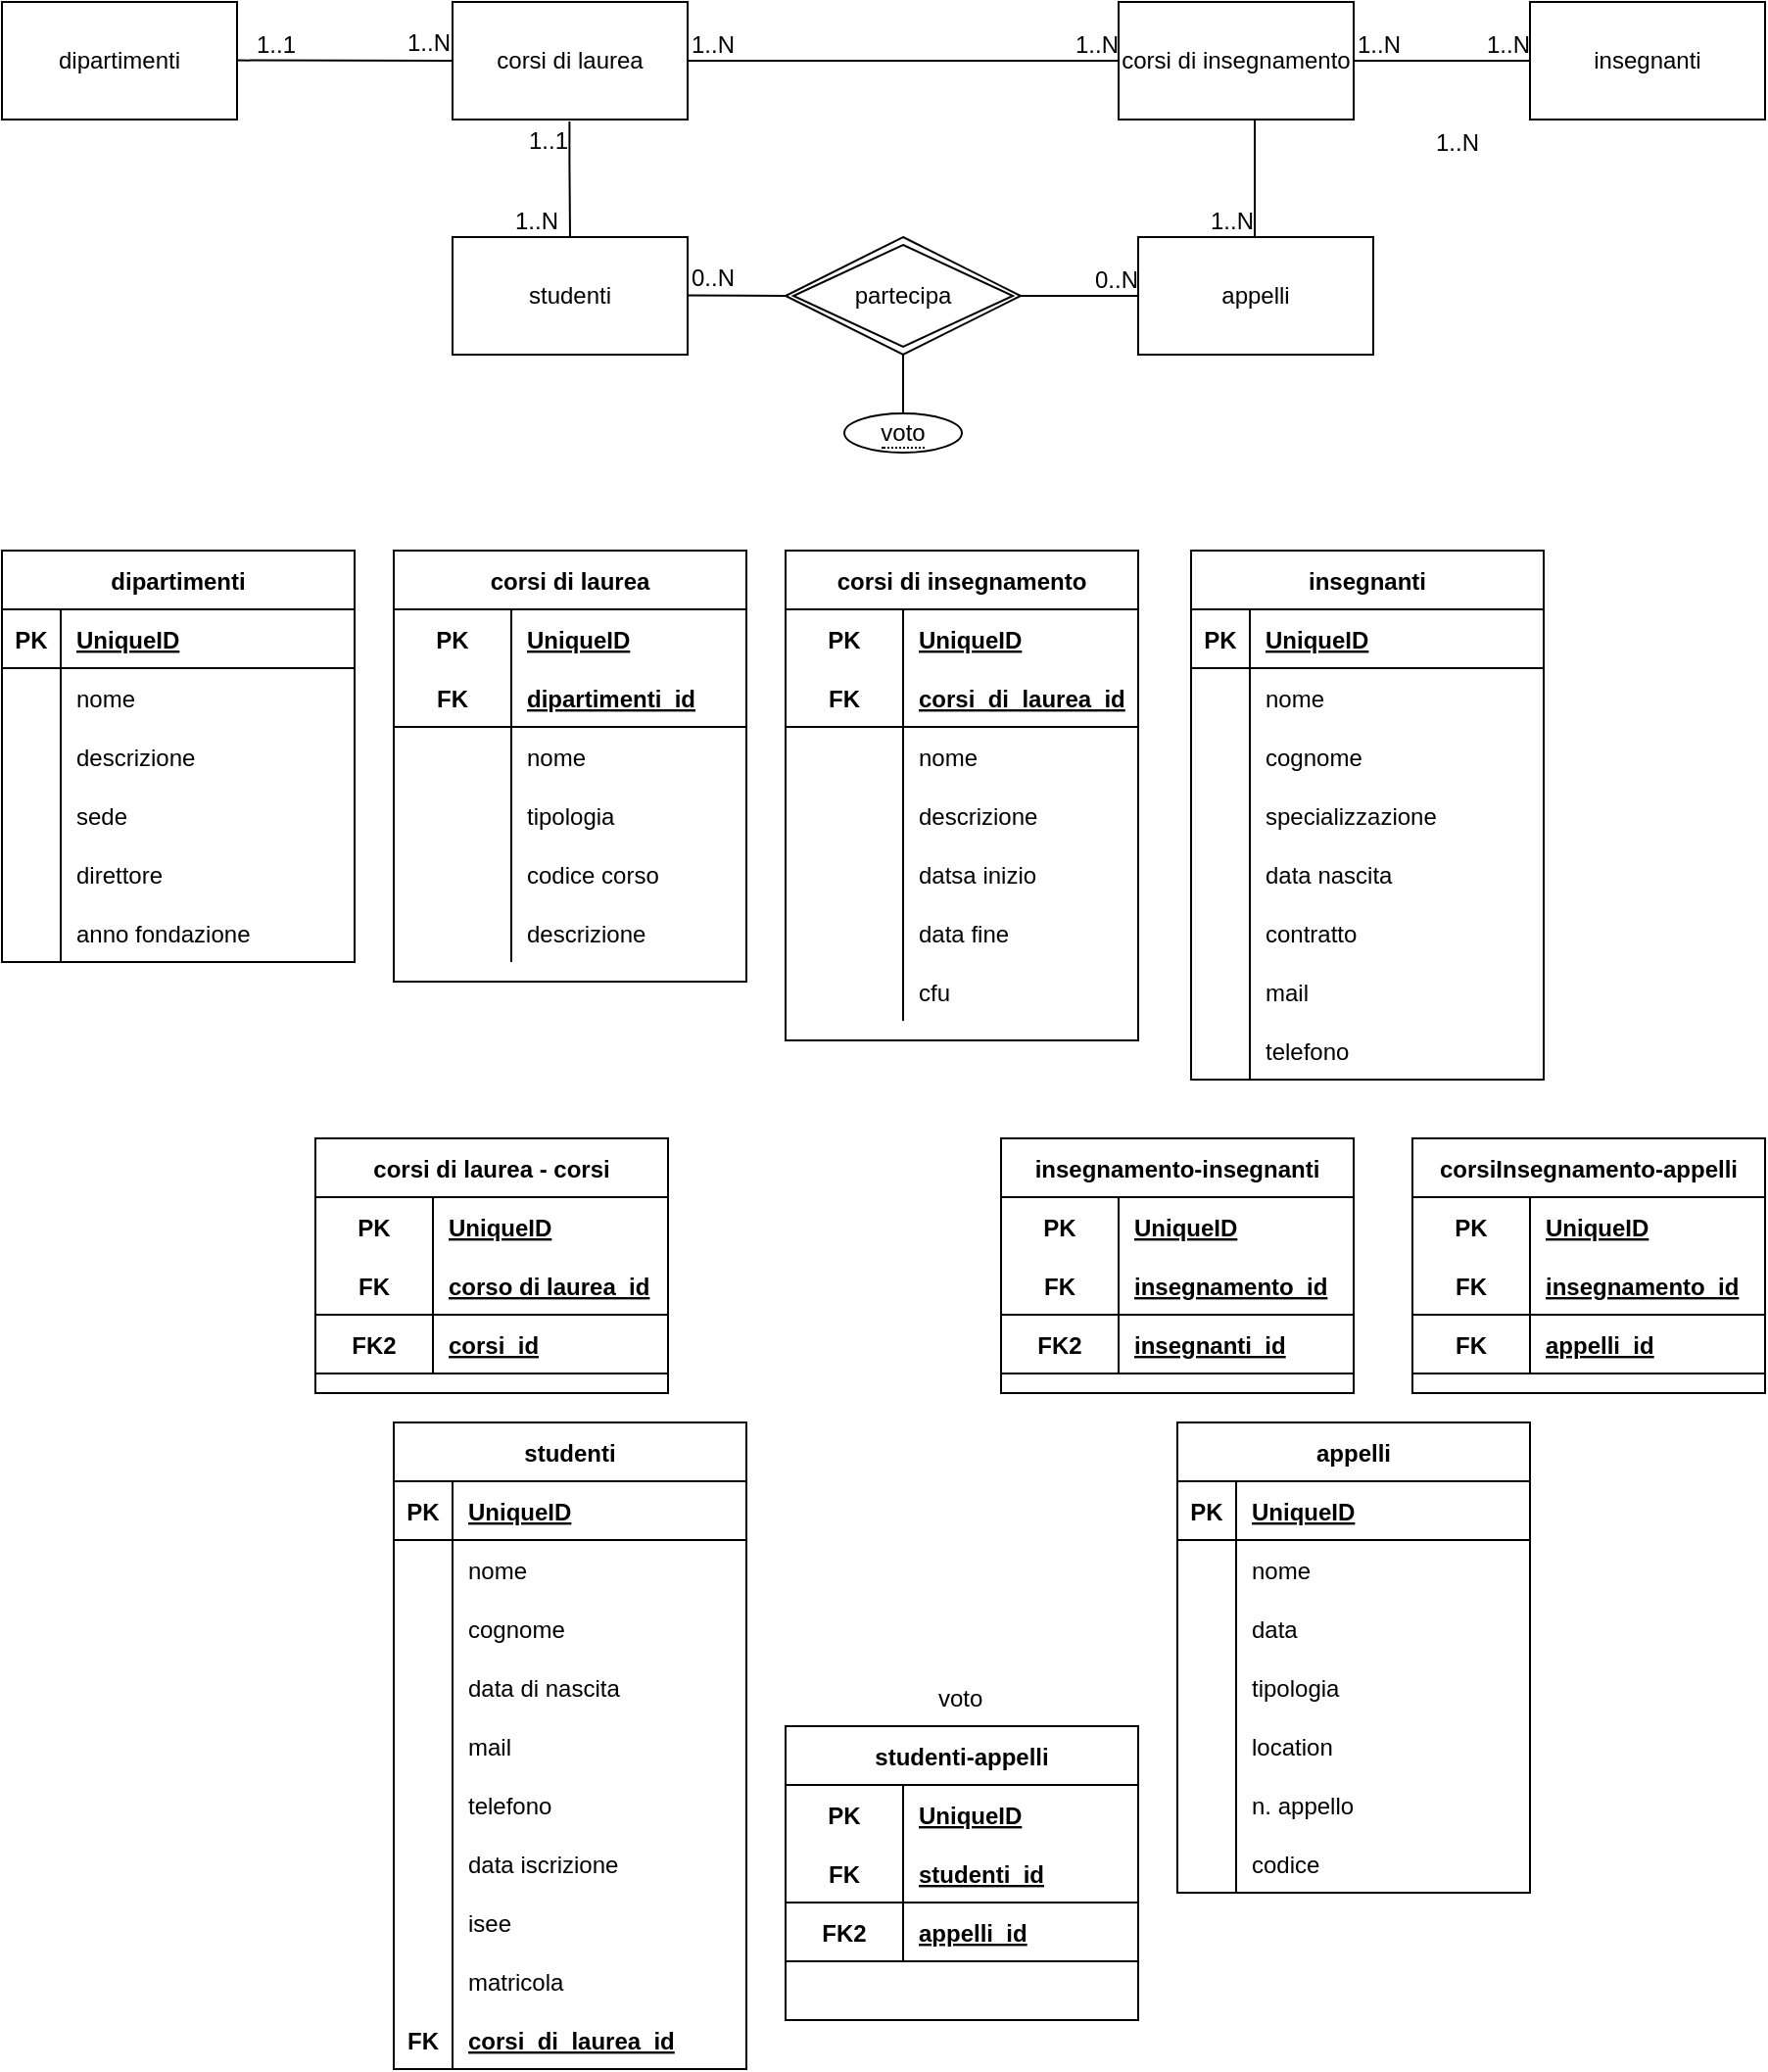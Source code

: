 <mxfile version="16.2.4" type="device"><diagram id="lWy9QlBO22M2nrflln13" name="Page-1"><mxGraphModel dx="485" dy="438" grid="1" gridSize="10" guides="1" tooltips="1" connect="1" arrows="1" fold="1" page="1" pageScale="1" pageWidth="827" pageHeight="1169" background="#FFFFFF" math="0" shadow="0"><root><mxCell id="0"/><mxCell id="1" parent="0"/><mxCell id="pzw9ME-jtIG0and4vTrx-1" value="dipartimenti" style="rounded=0;whiteSpace=wrap;html=1;" parent="1" vertex="1"><mxGeometry x="40" y="40" width="120" height="60" as="geometry"/></mxCell><mxCell id="pzw9ME-jtIG0and4vTrx-2" value="corsi di laurea" style="rounded=0;whiteSpace=wrap;html=1;" parent="1" vertex="1"><mxGeometry x="270" y="40" width="120" height="60" as="geometry"/></mxCell><mxCell id="pzw9ME-jtIG0and4vTrx-3" value="corsi di insegnamento" style="rounded=0;whiteSpace=wrap;html=1;" parent="1" vertex="1"><mxGeometry x="610" y="40" width="120" height="60" as="geometry"/></mxCell><mxCell id="pzw9ME-jtIG0and4vTrx-4" value="insegnanti" style="rounded=0;whiteSpace=wrap;html=1;" parent="1" vertex="1"><mxGeometry x="820" y="40" width="120" height="60" as="geometry"/></mxCell><mxCell id="pzw9ME-jtIG0and4vTrx-5" value="appelli" style="rounded=0;whiteSpace=wrap;html=1;" parent="1" vertex="1"><mxGeometry x="620" y="160" width="120" height="60" as="geometry"/></mxCell><mxCell id="pzw9ME-jtIG0and4vTrx-6" value="studenti" style="rounded=0;whiteSpace=wrap;html=1;" parent="1" vertex="1"><mxGeometry x="270" y="160" width="120" height="60" as="geometry"/></mxCell><mxCell id="pzw9ME-jtIG0and4vTrx-9" value="" style="endArrow=none;html=1;rounded=0;entryX=0;entryY=0.5;entryDx=0;entryDy=0;" parent="1" target="pzw9ME-jtIG0and4vTrx-2" edge="1"><mxGeometry relative="1" as="geometry"><mxPoint x="160" y="69.8" as="sourcePoint"/><mxPoint x="240" y="70" as="targetPoint"/></mxGeometry></mxCell><mxCell id="pzw9ME-jtIG0and4vTrx-10" value="1..N" style="resizable=0;html=1;align=right;verticalAlign=bottom;" parent="pzw9ME-jtIG0and4vTrx-9" connectable="0" vertex="1"><mxGeometry x="1" relative="1" as="geometry"/></mxCell><mxCell id="pzw9ME-jtIG0and4vTrx-13" value="1..1" style="resizable=0;html=1;align=right;verticalAlign=bottom;" parent="1" connectable="0" vertex="1"><mxGeometry x="190.0" y="70.0" as="geometry"/></mxCell><mxCell id="pzw9ME-jtIG0and4vTrx-15" value="" style="endArrow=none;html=1;rounded=0;" parent="1" edge="1"><mxGeometry relative="1" as="geometry"><mxPoint x="390" y="70" as="sourcePoint"/><mxPoint x="610" y="70" as="targetPoint"/></mxGeometry></mxCell><mxCell id="pzw9ME-jtIG0and4vTrx-16" value="1..N" style="resizable=0;html=1;align=left;verticalAlign=bottom;" parent="pzw9ME-jtIG0and4vTrx-15" connectable="0" vertex="1"><mxGeometry x="-1" relative="1" as="geometry"/></mxCell><mxCell id="pzw9ME-jtIG0and4vTrx-17" value="1..N" style="resizable=0;html=1;align=right;verticalAlign=bottom;" parent="pzw9ME-jtIG0and4vTrx-15" connectable="0" vertex="1"><mxGeometry x="1" relative="1" as="geometry"><mxPoint as="offset"/></mxGeometry></mxCell><mxCell id="pzw9ME-jtIG0and4vTrx-18" value="" style="endArrow=none;html=1;rounded=0;entryX=0;entryY=0.5;entryDx=0;entryDy=0;" parent="1" target="pzw9ME-jtIG0and4vTrx-4" edge="1"><mxGeometry relative="1" as="geometry"><mxPoint x="730" y="70" as="sourcePoint"/><mxPoint x="810" y="70" as="targetPoint"/></mxGeometry></mxCell><mxCell id="pzw9ME-jtIG0and4vTrx-19" value="1..N" style="resizable=0;html=1;align=left;verticalAlign=bottom;" parent="pzw9ME-jtIG0and4vTrx-18" connectable="0" vertex="1"><mxGeometry x="-1" relative="1" as="geometry"/></mxCell><mxCell id="pzw9ME-jtIG0and4vTrx-20" value="1..N" style="resizable=0;html=1;align=right;verticalAlign=bottom;" parent="pzw9ME-jtIG0and4vTrx-18" connectable="0" vertex="1"><mxGeometry x="1" relative="1" as="geometry"/></mxCell><mxCell id="pzw9ME-jtIG0and4vTrx-21" value="" style="endArrow=none;html=1;rounded=0;" parent="1" edge="1"><mxGeometry relative="1" as="geometry"><mxPoint x="679.52" y="100" as="sourcePoint"/><mxPoint x="679.52" y="160" as="targetPoint"/></mxGeometry></mxCell><mxCell id="pzw9ME-jtIG0and4vTrx-22" value="1..N" style="resizable=0;html=1;align=left;verticalAlign=bottom;" parent="pzw9ME-jtIG0and4vTrx-21" connectable="0" vertex="1"><mxGeometry x="-1" relative="1" as="geometry"><mxPoint x="90" y="20" as="offset"/></mxGeometry></mxCell><mxCell id="pzw9ME-jtIG0and4vTrx-23" value="1..N" style="resizable=0;html=1;align=right;verticalAlign=bottom;" parent="pzw9ME-jtIG0and4vTrx-21" connectable="0" vertex="1"><mxGeometry x="1" relative="1" as="geometry"/></mxCell><mxCell id="pzw9ME-jtIG0and4vTrx-24" value="" style="endArrow=none;html=1;rounded=0;entryX=0.5;entryY=0;entryDx=0;entryDy=0;" parent="1" edge="1"><mxGeometry relative="1" as="geometry"><mxPoint x="329.7" y="101" as="sourcePoint"/><mxPoint x="330" y="160" as="targetPoint"/><Array as="points"><mxPoint x="329.7" y="121"/></Array></mxGeometry></mxCell><mxCell id="pzw9ME-jtIG0and4vTrx-25" value="1..N" style="resizable=0;html=1;align=left;verticalAlign=bottom;" parent="pzw9ME-jtIG0and4vTrx-24" connectable="0" vertex="1"><mxGeometry x="-1" relative="1" as="geometry"><mxPoint x="-30" y="59" as="offset"/></mxGeometry></mxCell><mxCell id="pzw9ME-jtIG0and4vTrx-26" value="1..1" style="resizable=0;html=1;align=right;verticalAlign=bottom;" parent="pzw9ME-jtIG0and4vTrx-24" connectable="0" vertex="1"><mxGeometry x="1" relative="1" as="geometry"><mxPoint y="-40" as="offset"/></mxGeometry></mxCell><mxCell id="pzw9ME-jtIG0and4vTrx-27" value="" style="endArrow=none;html=1;rounded=0;" parent="1" edge="1"><mxGeometry relative="1" as="geometry"><mxPoint x="390" y="189.7" as="sourcePoint"/><mxPoint x="440" y="190" as="targetPoint"/></mxGeometry></mxCell><mxCell id="pzw9ME-jtIG0and4vTrx-28" value="0..N" style="resizable=0;html=1;align=left;verticalAlign=bottom;" parent="pzw9ME-jtIG0and4vTrx-27" connectable="0" vertex="1"><mxGeometry x="-1" relative="1" as="geometry"/></mxCell><mxCell id="pzw9ME-jtIG0and4vTrx-30" value="dipartimenti" style="shape=table;startSize=30;container=1;collapsible=1;childLayout=tableLayout;fixedRows=1;rowLines=0;fontStyle=1;align=center;resizeLast=1;" parent="1" vertex="1"><mxGeometry x="40" y="320" width="180" height="210" as="geometry"><mxRectangle x="40" y="320" width="100" height="30" as="alternateBounds"/></mxGeometry></mxCell><mxCell id="pzw9ME-jtIG0and4vTrx-31" value="" style="shape=tableRow;horizontal=0;startSize=0;swimlaneHead=0;swimlaneBody=0;fillColor=none;collapsible=0;dropTarget=0;points=[[0,0.5],[1,0.5]];portConstraint=eastwest;top=0;left=0;right=0;bottom=1;" parent="pzw9ME-jtIG0and4vTrx-30" vertex="1"><mxGeometry y="30" width="180" height="30" as="geometry"/></mxCell><mxCell id="pzw9ME-jtIG0and4vTrx-32" value="PK" style="shape=partialRectangle;connectable=0;fillColor=none;top=0;left=0;bottom=0;right=0;fontStyle=1;overflow=hidden;" parent="pzw9ME-jtIG0and4vTrx-31" vertex="1"><mxGeometry width="30" height="30" as="geometry"><mxRectangle width="30" height="30" as="alternateBounds"/></mxGeometry></mxCell><mxCell id="pzw9ME-jtIG0and4vTrx-33" value="UniqueID" style="shape=partialRectangle;connectable=0;fillColor=none;top=0;left=0;bottom=0;right=0;align=left;spacingLeft=6;fontStyle=5;overflow=hidden;" parent="pzw9ME-jtIG0and4vTrx-31" vertex="1"><mxGeometry x="30" width="150" height="30" as="geometry"><mxRectangle width="150" height="30" as="alternateBounds"/></mxGeometry></mxCell><mxCell id="pzw9ME-jtIG0and4vTrx-34" value="" style="shape=tableRow;horizontal=0;startSize=0;swimlaneHead=0;swimlaneBody=0;fillColor=none;collapsible=0;dropTarget=0;points=[[0,0.5],[1,0.5]];portConstraint=eastwest;top=0;left=0;right=0;bottom=0;" parent="pzw9ME-jtIG0and4vTrx-30" vertex="1"><mxGeometry y="60" width="180" height="30" as="geometry"/></mxCell><mxCell id="pzw9ME-jtIG0and4vTrx-35" value="" style="shape=partialRectangle;connectable=0;fillColor=none;top=0;left=0;bottom=0;right=0;editable=1;overflow=hidden;" parent="pzw9ME-jtIG0and4vTrx-34" vertex="1"><mxGeometry width="30" height="30" as="geometry"><mxRectangle width="30" height="30" as="alternateBounds"/></mxGeometry></mxCell><mxCell id="pzw9ME-jtIG0and4vTrx-36" value="nome" style="shape=partialRectangle;connectable=0;fillColor=none;top=0;left=0;bottom=0;right=0;align=left;spacingLeft=6;overflow=hidden;" parent="pzw9ME-jtIG0and4vTrx-34" vertex="1"><mxGeometry x="30" width="150" height="30" as="geometry"><mxRectangle width="150" height="30" as="alternateBounds"/></mxGeometry></mxCell><mxCell id="pzw9ME-jtIG0and4vTrx-37" value="" style="shape=tableRow;horizontal=0;startSize=0;swimlaneHead=0;swimlaneBody=0;fillColor=none;collapsible=0;dropTarget=0;points=[[0,0.5],[1,0.5]];portConstraint=eastwest;top=0;left=0;right=0;bottom=0;" parent="pzw9ME-jtIG0and4vTrx-30" vertex="1"><mxGeometry y="90" width="180" height="30" as="geometry"/></mxCell><mxCell id="pzw9ME-jtIG0and4vTrx-38" value="" style="shape=partialRectangle;connectable=0;fillColor=none;top=0;left=0;bottom=0;right=0;editable=1;overflow=hidden;" parent="pzw9ME-jtIG0and4vTrx-37" vertex="1"><mxGeometry width="30" height="30" as="geometry"><mxRectangle width="30" height="30" as="alternateBounds"/></mxGeometry></mxCell><mxCell id="pzw9ME-jtIG0and4vTrx-39" value="descrizione" style="shape=partialRectangle;connectable=0;fillColor=none;top=0;left=0;bottom=0;right=0;align=left;spacingLeft=6;overflow=hidden;" parent="pzw9ME-jtIG0and4vTrx-37" vertex="1"><mxGeometry x="30" width="150" height="30" as="geometry"><mxRectangle width="150" height="30" as="alternateBounds"/></mxGeometry></mxCell><mxCell id="pzw9ME-jtIG0and4vTrx-54" value="" style="shape=tableRow;horizontal=0;startSize=0;swimlaneHead=0;swimlaneBody=0;fillColor=none;collapsible=0;dropTarget=0;points=[[0,0.5],[1,0.5]];portConstraint=eastwest;top=0;left=0;right=0;bottom=0;" parent="pzw9ME-jtIG0and4vTrx-30" vertex="1"><mxGeometry y="120" width="180" height="30" as="geometry"/></mxCell><mxCell id="pzw9ME-jtIG0and4vTrx-55" value="" style="shape=partialRectangle;connectable=0;fillColor=none;top=0;left=0;bottom=0;right=0;editable=1;overflow=hidden;" parent="pzw9ME-jtIG0and4vTrx-54" vertex="1"><mxGeometry width="30" height="30" as="geometry"><mxRectangle width="30" height="30" as="alternateBounds"/></mxGeometry></mxCell><mxCell id="pzw9ME-jtIG0and4vTrx-56" value="sede" style="shape=partialRectangle;connectable=0;fillColor=none;top=0;left=0;bottom=0;right=0;align=left;spacingLeft=6;overflow=hidden;" parent="pzw9ME-jtIG0and4vTrx-54" vertex="1"><mxGeometry x="30" width="150" height="30" as="geometry"><mxRectangle width="150" height="30" as="alternateBounds"/></mxGeometry></mxCell><mxCell id="pzw9ME-jtIG0and4vTrx-258" value="" style="shape=tableRow;horizontal=0;startSize=0;swimlaneHead=0;swimlaneBody=0;fillColor=none;collapsible=0;dropTarget=0;points=[[0,0.5],[1,0.5]];portConstraint=eastwest;top=0;left=0;right=0;bottom=0;strokeColor=default;" parent="pzw9ME-jtIG0and4vTrx-30" vertex="1"><mxGeometry y="150" width="180" height="30" as="geometry"/></mxCell><mxCell id="pzw9ME-jtIG0and4vTrx-259" value="" style="shape=partialRectangle;connectable=0;fillColor=none;top=0;left=0;bottom=0;right=0;editable=1;overflow=hidden;strokeColor=default;" parent="pzw9ME-jtIG0and4vTrx-258" vertex="1"><mxGeometry width="30" height="30" as="geometry"><mxRectangle width="30" height="30" as="alternateBounds"/></mxGeometry></mxCell><mxCell id="pzw9ME-jtIG0and4vTrx-260" value="direttore" style="shape=partialRectangle;connectable=0;fillColor=none;top=0;left=0;bottom=0;right=0;align=left;spacingLeft=6;overflow=hidden;strokeColor=default;" parent="pzw9ME-jtIG0and4vTrx-258" vertex="1"><mxGeometry x="30" width="150" height="30" as="geometry"><mxRectangle width="150" height="30" as="alternateBounds"/></mxGeometry></mxCell><mxCell id="pzw9ME-jtIG0and4vTrx-262" value="" style="shape=tableRow;horizontal=0;startSize=0;swimlaneHead=0;swimlaneBody=0;fillColor=none;collapsible=0;dropTarget=0;points=[[0,0.5],[1,0.5]];portConstraint=eastwest;top=0;left=0;right=0;bottom=0;strokeColor=default;" parent="pzw9ME-jtIG0and4vTrx-30" vertex="1"><mxGeometry y="180" width="180" height="30" as="geometry"/></mxCell><mxCell id="pzw9ME-jtIG0and4vTrx-263" value="" style="shape=partialRectangle;connectable=0;fillColor=none;top=0;left=0;bottom=0;right=0;editable=1;overflow=hidden;strokeColor=default;" parent="pzw9ME-jtIG0and4vTrx-262" vertex="1"><mxGeometry width="30" height="30" as="geometry"><mxRectangle width="30" height="30" as="alternateBounds"/></mxGeometry></mxCell><mxCell id="pzw9ME-jtIG0and4vTrx-264" value="anno fondazione" style="shape=partialRectangle;connectable=0;fillColor=none;top=0;left=0;bottom=0;right=0;align=left;spacingLeft=6;overflow=hidden;strokeColor=default;" parent="pzw9ME-jtIG0and4vTrx-262" vertex="1"><mxGeometry x="30" width="150" height="30" as="geometry"><mxRectangle width="150" height="30" as="alternateBounds"/></mxGeometry></mxCell><mxCell id="pzw9ME-jtIG0and4vTrx-77" value="corsi di laurea" style="shape=table;startSize=30;container=1;collapsible=1;childLayout=tableLayout;fixedRows=1;rowLines=0;fontStyle=1;align=center;resizeLast=1;strokeColor=default;fillColor=none;" parent="1" vertex="1"><mxGeometry x="240" y="320" width="180" height="220" as="geometry"><mxRectangle x="630" y="320" width="60" height="30" as="alternateBounds"/></mxGeometry></mxCell><mxCell id="pzw9ME-jtIG0and4vTrx-78" value="" style="shape=tableRow;horizontal=0;startSize=0;swimlaneHead=0;swimlaneBody=0;fillColor=none;collapsible=0;dropTarget=0;points=[[0,0.5],[1,0.5]];portConstraint=eastwest;top=0;left=0;right=0;bottom=0;strokeColor=default;" parent="pzw9ME-jtIG0and4vTrx-77" vertex="1"><mxGeometry y="30" width="180" height="30" as="geometry"/></mxCell><mxCell id="pzw9ME-jtIG0and4vTrx-79" value="PK" style="shape=partialRectangle;connectable=0;fillColor=none;top=0;left=0;bottom=0;right=0;fontStyle=1;overflow=hidden;strokeColor=default;" parent="pzw9ME-jtIG0and4vTrx-78" vertex="1"><mxGeometry width="60" height="30" as="geometry"><mxRectangle width="60" height="30" as="alternateBounds"/></mxGeometry></mxCell><mxCell id="pzw9ME-jtIG0and4vTrx-80" value="UniqueID" style="shape=partialRectangle;connectable=0;fillColor=none;top=0;left=0;bottom=0;right=0;align=left;spacingLeft=6;fontStyle=5;overflow=hidden;strokeColor=default;" parent="pzw9ME-jtIG0and4vTrx-78" vertex="1"><mxGeometry x="60" width="120" height="30" as="geometry"><mxRectangle width="120" height="30" as="alternateBounds"/></mxGeometry></mxCell><mxCell id="pzw9ME-jtIG0and4vTrx-81" value="" style="shape=tableRow;horizontal=0;startSize=0;swimlaneHead=0;swimlaneBody=0;fillColor=none;collapsible=0;dropTarget=0;points=[[0,0.5],[1,0.5]];portConstraint=eastwest;top=0;left=0;right=0;bottom=1;strokeColor=default;" parent="pzw9ME-jtIG0and4vTrx-77" vertex="1"><mxGeometry y="60" width="180" height="30" as="geometry"/></mxCell><mxCell id="pzw9ME-jtIG0and4vTrx-82" value="FK" style="shape=partialRectangle;connectable=0;fillColor=none;top=0;left=0;bottom=0;right=0;fontStyle=1;overflow=hidden;strokeColor=default;" parent="pzw9ME-jtIG0and4vTrx-81" vertex="1"><mxGeometry width="60" height="30" as="geometry"><mxRectangle width="60" height="30" as="alternateBounds"/></mxGeometry></mxCell><mxCell id="pzw9ME-jtIG0and4vTrx-83" value="dipartimenti_id" style="shape=partialRectangle;connectable=0;fillColor=none;top=0;left=0;bottom=0;right=0;align=left;spacingLeft=6;fontStyle=5;overflow=hidden;strokeColor=default;" parent="pzw9ME-jtIG0and4vTrx-81" vertex="1"><mxGeometry x="60" width="120" height="30" as="geometry"><mxRectangle width="120" height="30" as="alternateBounds"/></mxGeometry></mxCell><mxCell id="pzw9ME-jtIG0and4vTrx-84" value="" style="shape=tableRow;horizontal=0;startSize=0;swimlaneHead=0;swimlaneBody=0;fillColor=none;collapsible=0;dropTarget=0;points=[[0,0.5],[1,0.5]];portConstraint=eastwest;top=0;left=0;right=0;bottom=0;strokeColor=default;" parent="pzw9ME-jtIG0and4vTrx-77" vertex="1"><mxGeometry y="90" width="180" height="30" as="geometry"/></mxCell><mxCell id="pzw9ME-jtIG0and4vTrx-85" value="" style="shape=partialRectangle;connectable=0;fillColor=none;top=0;left=0;bottom=0;right=0;editable=1;overflow=hidden;strokeColor=default;" parent="pzw9ME-jtIG0and4vTrx-84" vertex="1"><mxGeometry width="60" height="30" as="geometry"><mxRectangle width="60" height="30" as="alternateBounds"/></mxGeometry></mxCell><mxCell id="pzw9ME-jtIG0and4vTrx-86" value="nome" style="shape=partialRectangle;connectable=0;fillColor=none;top=0;left=0;bottom=0;right=0;align=left;spacingLeft=6;overflow=hidden;strokeColor=default;" parent="pzw9ME-jtIG0and4vTrx-84" vertex="1"><mxGeometry x="60" width="120" height="30" as="geometry"><mxRectangle width="120" height="30" as="alternateBounds"/></mxGeometry></mxCell><mxCell id="pzw9ME-jtIG0and4vTrx-265" value="" style="shape=tableRow;horizontal=0;startSize=0;swimlaneHead=0;swimlaneBody=0;fillColor=none;collapsible=0;dropTarget=0;points=[[0,0.5],[1,0.5]];portConstraint=eastwest;top=0;left=0;right=0;bottom=0;strokeColor=default;" parent="pzw9ME-jtIG0and4vTrx-77" vertex="1"><mxGeometry y="120" width="180" height="30" as="geometry"/></mxCell><mxCell id="pzw9ME-jtIG0and4vTrx-266" value="" style="shape=partialRectangle;connectable=0;fillColor=none;top=0;left=0;bottom=0;right=0;editable=1;overflow=hidden;strokeColor=default;" parent="pzw9ME-jtIG0and4vTrx-265" vertex="1"><mxGeometry width="60" height="30" as="geometry"><mxRectangle width="60" height="30" as="alternateBounds"/></mxGeometry></mxCell><mxCell id="pzw9ME-jtIG0and4vTrx-267" value="tipologia" style="shape=partialRectangle;connectable=0;fillColor=none;top=0;left=0;bottom=0;right=0;align=left;spacingLeft=6;overflow=hidden;strokeColor=default;" parent="pzw9ME-jtIG0and4vTrx-265" vertex="1"><mxGeometry x="60" width="120" height="30" as="geometry"><mxRectangle width="120" height="30" as="alternateBounds"/></mxGeometry></mxCell><mxCell id="pzw9ME-jtIG0and4vTrx-268" value="" style="shape=tableRow;horizontal=0;startSize=0;swimlaneHead=0;swimlaneBody=0;fillColor=none;collapsible=0;dropTarget=0;points=[[0,0.5],[1,0.5]];portConstraint=eastwest;top=0;left=0;right=0;bottom=0;strokeColor=default;" parent="pzw9ME-jtIG0and4vTrx-77" vertex="1"><mxGeometry y="150" width="180" height="30" as="geometry"/></mxCell><mxCell id="pzw9ME-jtIG0and4vTrx-269" value="" style="shape=partialRectangle;connectable=0;fillColor=none;top=0;left=0;bottom=0;right=0;editable=1;overflow=hidden;strokeColor=default;" parent="pzw9ME-jtIG0and4vTrx-268" vertex="1"><mxGeometry width="60" height="30" as="geometry"><mxRectangle width="60" height="30" as="alternateBounds"/></mxGeometry></mxCell><mxCell id="pzw9ME-jtIG0and4vTrx-270" value="codice corso" style="shape=partialRectangle;connectable=0;fillColor=none;top=0;left=0;bottom=0;right=0;align=left;spacingLeft=6;overflow=hidden;strokeColor=default;" parent="pzw9ME-jtIG0and4vTrx-268" vertex="1"><mxGeometry x="60" width="120" height="30" as="geometry"><mxRectangle width="120" height="30" as="alternateBounds"/></mxGeometry></mxCell><mxCell id="pzw9ME-jtIG0and4vTrx-87" value="" style="shape=tableRow;horizontal=0;startSize=0;swimlaneHead=0;swimlaneBody=0;fillColor=none;collapsible=0;dropTarget=0;points=[[0,0.5],[1,0.5]];portConstraint=eastwest;top=0;left=0;right=0;bottom=0;strokeColor=default;" parent="pzw9ME-jtIG0and4vTrx-77" vertex="1"><mxGeometry y="180" width="180" height="30" as="geometry"/></mxCell><mxCell id="pzw9ME-jtIG0and4vTrx-88" value="" style="shape=partialRectangle;connectable=0;fillColor=none;top=0;left=0;bottom=0;right=0;editable=1;overflow=hidden;strokeColor=default;" parent="pzw9ME-jtIG0and4vTrx-87" vertex="1"><mxGeometry width="60" height="30" as="geometry"><mxRectangle width="60" height="30" as="alternateBounds"/></mxGeometry></mxCell><mxCell id="pzw9ME-jtIG0and4vTrx-89" value="descrizione" style="shape=partialRectangle;connectable=0;fillColor=none;top=0;left=0;bottom=0;right=0;align=left;spacingLeft=6;overflow=hidden;strokeColor=default;" parent="pzw9ME-jtIG0and4vTrx-87" vertex="1"><mxGeometry x="60" width="120" height="30" as="geometry"><mxRectangle width="120" height="30" as="alternateBounds"/></mxGeometry></mxCell><mxCell id="pzw9ME-jtIG0and4vTrx-90" value="corsi di insegnamento" style="shape=table;startSize=30;container=1;collapsible=1;childLayout=tableLayout;fixedRows=1;rowLines=0;fontStyle=1;align=center;resizeLast=1;strokeColor=default;fillColor=none;" parent="1" vertex="1"><mxGeometry x="440" y="320" width="180" height="250" as="geometry"><mxRectangle x="630" y="320" width="60" height="30" as="alternateBounds"/></mxGeometry></mxCell><mxCell id="pzw9ME-jtIG0and4vTrx-91" value="" style="shape=tableRow;horizontal=0;startSize=0;swimlaneHead=0;swimlaneBody=0;fillColor=none;collapsible=0;dropTarget=0;points=[[0,0.5],[1,0.5]];portConstraint=eastwest;top=0;left=0;right=0;bottom=0;strokeColor=default;" parent="pzw9ME-jtIG0and4vTrx-90" vertex="1"><mxGeometry y="30" width="180" height="30" as="geometry"/></mxCell><mxCell id="pzw9ME-jtIG0and4vTrx-92" value="PK" style="shape=partialRectangle;connectable=0;fillColor=none;top=0;left=0;bottom=0;right=0;fontStyle=1;overflow=hidden;strokeColor=default;" parent="pzw9ME-jtIG0and4vTrx-91" vertex="1"><mxGeometry width="60" height="30" as="geometry"><mxRectangle width="60" height="30" as="alternateBounds"/></mxGeometry></mxCell><mxCell id="pzw9ME-jtIG0and4vTrx-93" value="UniqueID" style="shape=partialRectangle;connectable=0;fillColor=none;top=0;left=0;bottom=0;right=0;align=left;spacingLeft=6;fontStyle=5;overflow=hidden;strokeColor=default;" parent="pzw9ME-jtIG0and4vTrx-91" vertex="1"><mxGeometry x="60" width="120" height="30" as="geometry"><mxRectangle width="120" height="30" as="alternateBounds"/></mxGeometry></mxCell><mxCell id="pzw9ME-jtIG0and4vTrx-94" value="" style="shape=tableRow;horizontal=0;startSize=0;swimlaneHead=0;swimlaneBody=0;fillColor=none;collapsible=0;dropTarget=0;points=[[0,0.5],[1,0.5]];portConstraint=eastwest;top=0;left=0;right=0;bottom=1;strokeColor=default;" parent="pzw9ME-jtIG0and4vTrx-90" vertex="1"><mxGeometry y="60" width="180" height="30" as="geometry"/></mxCell><mxCell id="pzw9ME-jtIG0and4vTrx-95" value="FK" style="shape=partialRectangle;connectable=0;fillColor=none;top=0;left=0;bottom=0;right=0;fontStyle=1;overflow=hidden;strokeColor=default;" parent="pzw9ME-jtIG0and4vTrx-94" vertex="1"><mxGeometry width="60" height="30" as="geometry"><mxRectangle width="60" height="30" as="alternateBounds"/></mxGeometry></mxCell><mxCell id="pzw9ME-jtIG0and4vTrx-96" value="corsi_di_laurea_id" style="shape=partialRectangle;connectable=0;fillColor=none;top=0;left=0;bottom=0;right=0;align=left;spacingLeft=6;fontStyle=5;overflow=hidden;strokeColor=default;" parent="pzw9ME-jtIG0and4vTrx-94" vertex="1"><mxGeometry x="60" width="120" height="30" as="geometry"><mxRectangle width="120" height="30" as="alternateBounds"/></mxGeometry></mxCell><mxCell id="pzw9ME-jtIG0and4vTrx-97" value="" style="shape=tableRow;horizontal=0;startSize=0;swimlaneHead=0;swimlaneBody=0;fillColor=none;collapsible=0;dropTarget=0;points=[[0,0.5],[1,0.5]];portConstraint=eastwest;top=0;left=0;right=0;bottom=0;strokeColor=default;" parent="pzw9ME-jtIG0and4vTrx-90" vertex="1"><mxGeometry y="90" width="180" height="30" as="geometry"/></mxCell><mxCell id="pzw9ME-jtIG0and4vTrx-98" value="" style="shape=partialRectangle;connectable=0;fillColor=none;top=0;left=0;bottom=0;right=0;editable=1;overflow=hidden;strokeColor=default;" parent="pzw9ME-jtIG0and4vTrx-97" vertex="1"><mxGeometry width="60" height="30" as="geometry"><mxRectangle width="60" height="30" as="alternateBounds"/></mxGeometry></mxCell><mxCell id="pzw9ME-jtIG0and4vTrx-99" value="nome" style="shape=partialRectangle;connectable=0;fillColor=none;top=0;left=0;bottom=0;right=0;align=left;spacingLeft=6;overflow=hidden;strokeColor=default;" parent="pzw9ME-jtIG0and4vTrx-97" vertex="1"><mxGeometry x="60" width="120" height="30" as="geometry"><mxRectangle width="120" height="30" as="alternateBounds"/></mxGeometry></mxCell><mxCell id="pzw9ME-jtIG0and4vTrx-100" value="" style="shape=tableRow;horizontal=0;startSize=0;swimlaneHead=0;swimlaneBody=0;fillColor=none;collapsible=0;dropTarget=0;points=[[0,0.5],[1,0.5]];portConstraint=eastwest;top=0;left=0;right=0;bottom=0;strokeColor=default;" parent="pzw9ME-jtIG0and4vTrx-90" vertex="1"><mxGeometry y="120" width="180" height="30" as="geometry"/></mxCell><mxCell id="pzw9ME-jtIG0and4vTrx-101" value="" style="shape=partialRectangle;connectable=0;fillColor=none;top=0;left=0;bottom=0;right=0;editable=1;overflow=hidden;strokeColor=default;" parent="pzw9ME-jtIG0and4vTrx-100" vertex="1"><mxGeometry width="60" height="30" as="geometry"><mxRectangle width="60" height="30" as="alternateBounds"/></mxGeometry></mxCell><mxCell id="pzw9ME-jtIG0and4vTrx-102" value="descrizione" style="shape=partialRectangle;connectable=0;fillColor=none;top=0;left=0;bottom=0;right=0;align=left;spacingLeft=6;overflow=hidden;strokeColor=default;" parent="pzw9ME-jtIG0and4vTrx-100" vertex="1"><mxGeometry x="60" width="120" height="30" as="geometry"><mxRectangle width="120" height="30" as="alternateBounds"/></mxGeometry></mxCell><mxCell id="pzw9ME-jtIG0and4vTrx-271" value="" style="shape=tableRow;horizontal=0;startSize=0;swimlaneHead=0;swimlaneBody=0;fillColor=none;collapsible=0;dropTarget=0;points=[[0,0.5],[1,0.5]];portConstraint=eastwest;top=0;left=0;right=0;bottom=0;strokeColor=default;" parent="pzw9ME-jtIG0and4vTrx-90" vertex="1"><mxGeometry y="150" width="180" height="30" as="geometry"/></mxCell><mxCell id="pzw9ME-jtIG0and4vTrx-272" value="" style="shape=partialRectangle;connectable=0;fillColor=none;top=0;left=0;bottom=0;right=0;editable=1;overflow=hidden;strokeColor=default;" parent="pzw9ME-jtIG0and4vTrx-271" vertex="1"><mxGeometry width="60" height="30" as="geometry"><mxRectangle width="60" height="30" as="alternateBounds"/></mxGeometry></mxCell><mxCell id="pzw9ME-jtIG0and4vTrx-273" value="datsa inizio" style="shape=partialRectangle;connectable=0;fillColor=none;top=0;left=0;bottom=0;right=0;align=left;spacingLeft=6;overflow=hidden;strokeColor=default;" parent="pzw9ME-jtIG0and4vTrx-271" vertex="1"><mxGeometry x="60" width="120" height="30" as="geometry"><mxRectangle width="120" height="30" as="alternateBounds"/></mxGeometry></mxCell><mxCell id="pzw9ME-jtIG0and4vTrx-274" value="" style="shape=tableRow;horizontal=0;startSize=0;swimlaneHead=0;swimlaneBody=0;fillColor=none;collapsible=0;dropTarget=0;points=[[0,0.5],[1,0.5]];portConstraint=eastwest;top=0;left=0;right=0;bottom=0;strokeColor=default;" parent="pzw9ME-jtIG0and4vTrx-90" vertex="1"><mxGeometry y="180" width="180" height="30" as="geometry"/></mxCell><mxCell id="pzw9ME-jtIG0and4vTrx-275" value="" style="shape=partialRectangle;connectable=0;fillColor=none;top=0;left=0;bottom=0;right=0;editable=1;overflow=hidden;strokeColor=default;" parent="pzw9ME-jtIG0and4vTrx-274" vertex="1"><mxGeometry width="60" height="30" as="geometry"><mxRectangle width="60" height="30" as="alternateBounds"/></mxGeometry></mxCell><mxCell id="pzw9ME-jtIG0and4vTrx-276" value="data fine" style="shape=partialRectangle;connectable=0;fillColor=none;top=0;left=0;bottom=0;right=0;align=left;spacingLeft=6;overflow=hidden;strokeColor=default;" parent="pzw9ME-jtIG0and4vTrx-274" vertex="1"><mxGeometry x="60" width="120" height="30" as="geometry"><mxRectangle width="120" height="30" as="alternateBounds"/></mxGeometry></mxCell><mxCell id="pzw9ME-jtIG0and4vTrx-277" value="" style="shape=tableRow;horizontal=0;startSize=0;swimlaneHead=0;swimlaneBody=0;fillColor=none;collapsible=0;dropTarget=0;points=[[0,0.5],[1,0.5]];portConstraint=eastwest;top=0;left=0;right=0;bottom=0;strokeColor=default;" parent="pzw9ME-jtIG0and4vTrx-90" vertex="1"><mxGeometry y="210" width="180" height="30" as="geometry"/></mxCell><mxCell id="pzw9ME-jtIG0and4vTrx-278" value="" style="shape=partialRectangle;connectable=0;fillColor=none;top=0;left=0;bottom=0;right=0;editable=1;overflow=hidden;strokeColor=default;" parent="pzw9ME-jtIG0and4vTrx-277" vertex="1"><mxGeometry width="60" height="30" as="geometry"><mxRectangle width="60" height="30" as="alternateBounds"/></mxGeometry></mxCell><mxCell id="pzw9ME-jtIG0and4vTrx-279" value="cfu" style="shape=partialRectangle;connectable=0;fillColor=none;top=0;left=0;bottom=0;right=0;align=left;spacingLeft=6;overflow=hidden;strokeColor=default;" parent="pzw9ME-jtIG0and4vTrx-277" vertex="1"><mxGeometry x="60" width="120" height="30" as="geometry"><mxRectangle width="120" height="30" as="alternateBounds"/></mxGeometry></mxCell><mxCell id="pzw9ME-jtIG0and4vTrx-103" value="insegnanti" style="shape=table;startSize=30;container=1;collapsible=1;childLayout=tableLayout;fixedRows=1;rowLines=0;fontStyle=1;align=center;resizeLast=1;" parent="1" vertex="1"><mxGeometry x="647" y="320" width="180" height="270" as="geometry"><mxRectangle x="40" y="320" width="100" height="30" as="alternateBounds"/></mxGeometry></mxCell><mxCell id="pzw9ME-jtIG0and4vTrx-104" value="" style="shape=tableRow;horizontal=0;startSize=0;swimlaneHead=0;swimlaneBody=0;fillColor=none;collapsible=0;dropTarget=0;points=[[0,0.5],[1,0.5]];portConstraint=eastwest;top=0;left=0;right=0;bottom=1;" parent="pzw9ME-jtIG0and4vTrx-103" vertex="1"><mxGeometry y="30" width="180" height="30" as="geometry"/></mxCell><mxCell id="pzw9ME-jtIG0and4vTrx-105" value="PK" style="shape=partialRectangle;connectable=0;fillColor=none;top=0;left=0;bottom=0;right=0;fontStyle=1;overflow=hidden;" parent="pzw9ME-jtIG0and4vTrx-104" vertex="1"><mxGeometry width="30" height="30" as="geometry"><mxRectangle width="30" height="30" as="alternateBounds"/></mxGeometry></mxCell><mxCell id="pzw9ME-jtIG0and4vTrx-106" value="UniqueID" style="shape=partialRectangle;connectable=0;fillColor=none;top=0;left=0;bottom=0;right=0;align=left;spacingLeft=6;fontStyle=5;overflow=hidden;" parent="pzw9ME-jtIG0and4vTrx-104" vertex="1"><mxGeometry x="30" width="150" height="30" as="geometry"><mxRectangle width="150" height="30" as="alternateBounds"/></mxGeometry></mxCell><mxCell id="pzw9ME-jtIG0and4vTrx-107" value="" style="shape=tableRow;horizontal=0;startSize=0;swimlaneHead=0;swimlaneBody=0;fillColor=none;collapsible=0;dropTarget=0;points=[[0,0.5],[1,0.5]];portConstraint=eastwest;top=0;left=0;right=0;bottom=0;" parent="pzw9ME-jtIG0and4vTrx-103" vertex="1"><mxGeometry y="60" width="180" height="30" as="geometry"/></mxCell><mxCell id="pzw9ME-jtIG0and4vTrx-108" value="" style="shape=partialRectangle;connectable=0;fillColor=none;top=0;left=0;bottom=0;right=0;editable=1;overflow=hidden;" parent="pzw9ME-jtIG0and4vTrx-107" vertex="1"><mxGeometry width="30" height="30" as="geometry"><mxRectangle width="30" height="30" as="alternateBounds"/></mxGeometry></mxCell><mxCell id="pzw9ME-jtIG0and4vTrx-109" value="nome" style="shape=partialRectangle;connectable=0;fillColor=none;top=0;left=0;bottom=0;right=0;align=left;spacingLeft=6;overflow=hidden;" parent="pzw9ME-jtIG0and4vTrx-107" vertex="1"><mxGeometry x="30" width="150" height="30" as="geometry"><mxRectangle width="150" height="30" as="alternateBounds"/></mxGeometry></mxCell><mxCell id="pzw9ME-jtIG0and4vTrx-110" value="" style="shape=tableRow;horizontal=0;startSize=0;swimlaneHead=0;swimlaneBody=0;fillColor=none;collapsible=0;dropTarget=0;points=[[0,0.5],[1,0.5]];portConstraint=eastwest;top=0;left=0;right=0;bottom=0;" parent="pzw9ME-jtIG0and4vTrx-103" vertex="1"><mxGeometry y="90" width="180" height="30" as="geometry"/></mxCell><mxCell id="pzw9ME-jtIG0and4vTrx-111" value="" style="shape=partialRectangle;connectable=0;fillColor=none;top=0;left=0;bottom=0;right=0;editable=1;overflow=hidden;" parent="pzw9ME-jtIG0and4vTrx-110" vertex="1"><mxGeometry width="30" height="30" as="geometry"><mxRectangle width="30" height="30" as="alternateBounds"/></mxGeometry></mxCell><mxCell id="pzw9ME-jtIG0and4vTrx-112" value="cognome" style="shape=partialRectangle;connectable=0;fillColor=none;top=0;left=0;bottom=0;right=0;align=left;spacingLeft=6;overflow=hidden;" parent="pzw9ME-jtIG0and4vTrx-110" vertex="1"><mxGeometry x="30" width="150" height="30" as="geometry"><mxRectangle width="150" height="30" as="alternateBounds"/></mxGeometry></mxCell><mxCell id="pzw9ME-jtIG0and4vTrx-280" value="" style="shape=tableRow;horizontal=0;startSize=0;swimlaneHead=0;swimlaneBody=0;fillColor=none;collapsible=0;dropTarget=0;points=[[0,0.5],[1,0.5]];portConstraint=eastwest;top=0;left=0;right=0;bottom=0;strokeColor=default;" parent="pzw9ME-jtIG0and4vTrx-103" vertex="1"><mxGeometry y="120" width="180" height="30" as="geometry"/></mxCell><mxCell id="pzw9ME-jtIG0and4vTrx-281" value="" style="shape=partialRectangle;connectable=0;fillColor=none;top=0;left=0;bottom=0;right=0;editable=1;overflow=hidden;strokeColor=default;" parent="pzw9ME-jtIG0and4vTrx-280" vertex="1"><mxGeometry width="30" height="30" as="geometry"><mxRectangle width="30" height="30" as="alternateBounds"/></mxGeometry></mxCell><mxCell id="pzw9ME-jtIG0and4vTrx-282" value="specializzazione" style="shape=partialRectangle;connectable=0;fillColor=none;top=0;left=0;bottom=0;right=0;align=left;spacingLeft=6;overflow=hidden;strokeColor=default;" parent="pzw9ME-jtIG0and4vTrx-280" vertex="1"><mxGeometry x="30" width="150" height="30" as="geometry"><mxRectangle width="150" height="30" as="alternateBounds"/></mxGeometry></mxCell><mxCell id="pzw9ME-jtIG0and4vTrx-113" value="" style="shape=tableRow;horizontal=0;startSize=0;swimlaneHead=0;swimlaneBody=0;fillColor=none;collapsible=0;dropTarget=0;points=[[0,0.5],[1,0.5]];portConstraint=eastwest;top=0;left=0;right=0;bottom=0;" parent="pzw9ME-jtIG0and4vTrx-103" vertex="1"><mxGeometry y="150" width="180" height="30" as="geometry"/></mxCell><mxCell id="pzw9ME-jtIG0and4vTrx-114" value="" style="shape=partialRectangle;connectable=0;fillColor=none;top=0;left=0;bottom=0;right=0;editable=1;overflow=hidden;" parent="pzw9ME-jtIG0and4vTrx-113" vertex="1"><mxGeometry width="30" height="30" as="geometry"><mxRectangle width="30" height="30" as="alternateBounds"/></mxGeometry></mxCell><mxCell id="pzw9ME-jtIG0and4vTrx-115" value="data nascita" style="shape=partialRectangle;connectable=0;fillColor=none;top=0;left=0;bottom=0;right=0;align=left;spacingLeft=6;overflow=hidden;" parent="pzw9ME-jtIG0and4vTrx-113" vertex="1"><mxGeometry x="30" width="150" height="30" as="geometry"><mxRectangle width="150" height="30" as="alternateBounds"/></mxGeometry></mxCell><mxCell id="pzw9ME-jtIG0and4vTrx-283" value="" style="shape=tableRow;horizontal=0;startSize=0;swimlaneHead=0;swimlaneBody=0;fillColor=none;collapsible=0;dropTarget=0;points=[[0,0.5],[1,0.5]];portConstraint=eastwest;top=0;left=0;right=0;bottom=0;strokeColor=default;" parent="pzw9ME-jtIG0and4vTrx-103" vertex="1"><mxGeometry y="180" width="180" height="30" as="geometry"/></mxCell><mxCell id="pzw9ME-jtIG0and4vTrx-284" value="" style="shape=partialRectangle;connectable=0;fillColor=none;top=0;left=0;bottom=0;right=0;editable=1;overflow=hidden;strokeColor=default;" parent="pzw9ME-jtIG0and4vTrx-283" vertex="1"><mxGeometry width="30" height="30" as="geometry"><mxRectangle width="30" height="30" as="alternateBounds"/></mxGeometry></mxCell><mxCell id="pzw9ME-jtIG0and4vTrx-285" value="contratto" style="shape=partialRectangle;connectable=0;fillColor=none;top=0;left=0;bottom=0;right=0;align=left;spacingLeft=6;overflow=hidden;strokeColor=default;" parent="pzw9ME-jtIG0and4vTrx-283" vertex="1"><mxGeometry x="30" width="150" height="30" as="geometry"><mxRectangle width="150" height="30" as="alternateBounds"/></mxGeometry></mxCell><mxCell id="pzw9ME-jtIG0and4vTrx-286" value="" style="shape=tableRow;horizontal=0;startSize=0;swimlaneHead=0;swimlaneBody=0;fillColor=none;collapsible=0;dropTarget=0;points=[[0,0.5],[1,0.5]];portConstraint=eastwest;top=0;left=0;right=0;bottom=0;strokeColor=default;" parent="pzw9ME-jtIG0and4vTrx-103" vertex="1"><mxGeometry y="210" width="180" height="30" as="geometry"/></mxCell><mxCell id="pzw9ME-jtIG0and4vTrx-287" value="" style="shape=partialRectangle;connectable=0;fillColor=none;top=0;left=0;bottom=0;right=0;editable=1;overflow=hidden;strokeColor=default;" parent="pzw9ME-jtIG0and4vTrx-286" vertex="1"><mxGeometry width="30" height="30" as="geometry"><mxRectangle width="30" height="30" as="alternateBounds"/></mxGeometry></mxCell><mxCell id="pzw9ME-jtIG0and4vTrx-288" value="mail" style="shape=partialRectangle;connectable=0;fillColor=none;top=0;left=0;bottom=0;right=0;align=left;spacingLeft=6;overflow=hidden;strokeColor=default;" parent="pzw9ME-jtIG0and4vTrx-286" vertex="1"><mxGeometry x="30" width="150" height="30" as="geometry"><mxRectangle width="150" height="30" as="alternateBounds"/></mxGeometry></mxCell><mxCell id="pzw9ME-jtIG0and4vTrx-289" value="" style="shape=tableRow;horizontal=0;startSize=0;swimlaneHead=0;swimlaneBody=0;fillColor=none;collapsible=0;dropTarget=0;points=[[0,0.5],[1,0.5]];portConstraint=eastwest;top=0;left=0;right=0;bottom=0;strokeColor=default;" parent="pzw9ME-jtIG0and4vTrx-103" vertex="1"><mxGeometry y="240" width="180" height="30" as="geometry"/></mxCell><mxCell id="pzw9ME-jtIG0and4vTrx-290" value="" style="shape=partialRectangle;connectable=0;fillColor=none;top=0;left=0;bottom=0;right=0;editable=1;overflow=hidden;strokeColor=default;" parent="pzw9ME-jtIG0and4vTrx-289" vertex="1"><mxGeometry width="30" height="30" as="geometry"><mxRectangle width="30" height="30" as="alternateBounds"/></mxGeometry></mxCell><mxCell id="pzw9ME-jtIG0and4vTrx-291" value="telefono" style="shape=partialRectangle;connectable=0;fillColor=none;top=0;left=0;bottom=0;right=0;align=left;spacingLeft=6;overflow=hidden;strokeColor=default;" parent="pzw9ME-jtIG0and4vTrx-289" vertex="1"><mxGeometry x="30" width="150" height="30" as="geometry"><mxRectangle width="150" height="30" as="alternateBounds"/></mxGeometry></mxCell><mxCell id="pzw9ME-jtIG0and4vTrx-116" value="insegnamento-insegnanti" style="shape=table;startSize=30;container=1;collapsible=1;childLayout=tableLayout;fixedRows=1;rowLines=0;fontStyle=1;align=center;resizeLast=1;strokeColor=default;fillColor=none;" parent="1" vertex="1"><mxGeometry x="550" y="620" width="180" height="130" as="geometry"/></mxCell><mxCell id="pzw9ME-jtIG0and4vTrx-117" value="" style="shape=tableRow;horizontal=0;startSize=0;swimlaneHead=0;swimlaneBody=0;fillColor=none;collapsible=0;dropTarget=0;points=[[0,0.5],[1,0.5]];portConstraint=eastwest;top=0;left=0;right=0;bottom=0;strokeColor=default;" parent="pzw9ME-jtIG0and4vTrx-116" vertex="1"><mxGeometry y="30" width="180" height="30" as="geometry"/></mxCell><mxCell id="pzw9ME-jtIG0and4vTrx-118" value="PK" style="shape=partialRectangle;connectable=0;fillColor=none;top=0;left=0;bottom=0;right=0;fontStyle=1;overflow=hidden;strokeColor=default;" parent="pzw9ME-jtIG0and4vTrx-117" vertex="1"><mxGeometry width="60" height="30" as="geometry"><mxRectangle width="60" height="30" as="alternateBounds"/></mxGeometry></mxCell><mxCell id="pzw9ME-jtIG0and4vTrx-119" value="UniqueID" style="shape=partialRectangle;connectable=0;fillColor=none;top=0;left=0;bottom=0;right=0;align=left;spacingLeft=6;fontStyle=5;overflow=hidden;strokeColor=default;" parent="pzw9ME-jtIG0and4vTrx-117" vertex="1"><mxGeometry x="60" width="120" height="30" as="geometry"><mxRectangle width="120" height="30" as="alternateBounds"/></mxGeometry></mxCell><mxCell id="pzw9ME-jtIG0and4vTrx-120" value="" style="shape=tableRow;horizontal=0;startSize=0;swimlaneHead=0;swimlaneBody=0;fillColor=none;collapsible=0;dropTarget=0;points=[[0,0.5],[1,0.5]];portConstraint=eastwest;top=0;left=0;right=0;bottom=1;strokeColor=default;" parent="pzw9ME-jtIG0and4vTrx-116" vertex="1"><mxGeometry y="60" width="180" height="30" as="geometry"/></mxCell><mxCell id="pzw9ME-jtIG0and4vTrx-121" value="FK" style="shape=partialRectangle;connectable=0;fillColor=none;top=0;left=0;bottom=0;right=0;fontStyle=1;overflow=hidden;strokeColor=default;" parent="pzw9ME-jtIG0and4vTrx-120" vertex="1"><mxGeometry width="60" height="30" as="geometry"><mxRectangle width="60" height="30" as="alternateBounds"/></mxGeometry></mxCell><mxCell id="pzw9ME-jtIG0and4vTrx-122" value="insegnamento_id" style="shape=partialRectangle;connectable=0;fillColor=none;top=0;left=0;bottom=0;right=0;align=left;spacingLeft=6;fontStyle=5;overflow=hidden;strokeColor=default;" parent="pzw9ME-jtIG0and4vTrx-120" vertex="1"><mxGeometry x="60" width="120" height="30" as="geometry"><mxRectangle width="120" height="30" as="alternateBounds"/></mxGeometry></mxCell><mxCell id="pzw9ME-jtIG0and4vTrx-129" value="" style="shape=tableRow;horizontal=0;startSize=0;swimlaneHead=0;swimlaneBody=0;fillColor=none;collapsible=0;dropTarget=0;points=[[0,0.5],[1,0.5]];portConstraint=eastwest;top=0;left=0;right=0;bottom=1;strokeColor=default;" parent="pzw9ME-jtIG0and4vTrx-116" vertex="1"><mxGeometry y="90" width="180" height="30" as="geometry"/></mxCell><mxCell id="pzw9ME-jtIG0and4vTrx-130" value="FK2" style="shape=partialRectangle;connectable=0;fillColor=none;top=0;left=0;bottom=0;right=0;fontStyle=1;overflow=hidden;strokeColor=default;" parent="pzw9ME-jtIG0and4vTrx-129" vertex="1"><mxGeometry width="60" height="30" as="geometry"><mxRectangle width="60" height="30" as="alternateBounds"/></mxGeometry></mxCell><mxCell id="pzw9ME-jtIG0and4vTrx-131" value="insegnanti_id" style="shape=partialRectangle;connectable=0;fillColor=none;top=0;left=0;bottom=0;right=0;align=left;spacingLeft=6;fontStyle=5;overflow=hidden;strokeColor=default;" parent="pzw9ME-jtIG0and4vTrx-129" vertex="1"><mxGeometry x="60" width="120" height="30" as="geometry"><mxRectangle width="120" height="30" as="alternateBounds"/></mxGeometry></mxCell><mxCell id="pzw9ME-jtIG0and4vTrx-158" value="studenti" style="shape=table;startSize=30;container=1;collapsible=1;childLayout=tableLayout;fixedRows=1;rowLines=0;fontStyle=1;align=center;resizeLast=1;" parent="1" vertex="1"><mxGeometry x="240" y="765" width="180" height="330" as="geometry"><mxRectangle x="40" y="320" width="100" height="30" as="alternateBounds"/></mxGeometry></mxCell><mxCell id="pzw9ME-jtIG0and4vTrx-159" value="" style="shape=tableRow;horizontal=0;startSize=0;swimlaneHead=0;swimlaneBody=0;fillColor=none;collapsible=0;dropTarget=0;points=[[0,0.5],[1,0.5]];portConstraint=eastwest;top=0;left=0;right=0;bottom=1;" parent="pzw9ME-jtIG0and4vTrx-158" vertex="1"><mxGeometry y="30" width="180" height="30" as="geometry"/></mxCell><mxCell id="pzw9ME-jtIG0and4vTrx-160" value="PK" style="shape=partialRectangle;connectable=0;fillColor=none;top=0;left=0;bottom=0;right=0;fontStyle=1;overflow=hidden;" parent="pzw9ME-jtIG0and4vTrx-159" vertex="1"><mxGeometry width="30" height="30" as="geometry"><mxRectangle width="30" height="30" as="alternateBounds"/></mxGeometry></mxCell><mxCell id="pzw9ME-jtIG0and4vTrx-161" value="UniqueID" style="shape=partialRectangle;connectable=0;fillColor=none;top=0;left=0;bottom=0;right=0;align=left;spacingLeft=6;fontStyle=5;overflow=hidden;" parent="pzw9ME-jtIG0and4vTrx-159" vertex="1"><mxGeometry x="30" width="150" height="30" as="geometry"><mxRectangle width="150" height="30" as="alternateBounds"/></mxGeometry></mxCell><mxCell id="pzw9ME-jtIG0and4vTrx-162" value="" style="shape=tableRow;horizontal=0;startSize=0;swimlaneHead=0;swimlaneBody=0;fillColor=none;collapsible=0;dropTarget=0;points=[[0,0.5],[1,0.5]];portConstraint=eastwest;top=0;left=0;right=0;bottom=0;" parent="pzw9ME-jtIG0and4vTrx-158" vertex="1"><mxGeometry y="60" width="180" height="30" as="geometry"/></mxCell><mxCell id="pzw9ME-jtIG0and4vTrx-163" value="" style="shape=partialRectangle;connectable=0;fillColor=none;top=0;left=0;bottom=0;right=0;editable=1;overflow=hidden;" parent="pzw9ME-jtIG0and4vTrx-162" vertex="1"><mxGeometry width="30" height="30" as="geometry"><mxRectangle width="30" height="30" as="alternateBounds"/></mxGeometry></mxCell><mxCell id="pzw9ME-jtIG0and4vTrx-164" value="nome" style="shape=partialRectangle;connectable=0;fillColor=none;top=0;left=0;bottom=0;right=0;align=left;spacingLeft=6;overflow=hidden;" parent="pzw9ME-jtIG0and4vTrx-162" vertex="1"><mxGeometry x="30" width="150" height="30" as="geometry"><mxRectangle width="150" height="30" as="alternateBounds"/></mxGeometry></mxCell><mxCell id="pzw9ME-jtIG0and4vTrx-165" value="" style="shape=tableRow;horizontal=0;startSize=0;swimlaneHead=0;swimlaneBody=0;fillColor=none;collapsible=0;dropTarget=0;points=[[0,0.5],[1,0.5]];portConstraint=eastwest;top=0;left=0;right=0;bottom=0;" parent="pzw9ME-jtIG0and4vTrx-158" vertex="1"><mxGeometry y="90" width="180" height="30" as="geometry"/></mxCell><mxCell id="pzw9ME-jtIG0and4vTrx-166" value="" style="shape=partialRectangle;connectable=0;fillColor=none;top=0;left=0;bottom=0;right=0;editable=1;overflow=hidden;" parent="pzw9ME-jtIG0and4vTrx-165" vertex="1"><mxGeometry width="30" height="30" as="geometry"><mxRectangle width="30" height="30" as="alternateBounds"/></mxGeometry></mxCell><mxCell id="pzw9ME-jtIG0and4vTrx-167" value="cognome" style="shape=partialRectangle;connectable=0;fillColor=none;top=0;left=0;bottom=0;right=0;align=left;spacingLeft=6;overflow=hidden;" parent="pzw9ME-jtIG0and4vTrx-165" vertex="1"><mxGeometry x="30" width="150" height="30" as="geometry"><mxRectangle width="150" height="30" as="alternateBounds"/></mxGeometry></mxCell><mxCell id="pzw9ME-jtIG0and4vTrx-168" value="" style="shape=tableRow;horizontal=0;startSize=0;swimlaneHead=0;swimlaneBody=0;fillColor=none;collapsible=0;dropTarget=0;points=[[0,0.5],[1,0.5]];portConstraint=eastwest;top=0;left=0;right=0;bottom=0;" parent="pzw9ME-jtIG0and4vTrx-158" vertex="1"><mxGeometry y="120" width="180" height="30" as="geometry"/></mxCell><mxCell id="pzw9ME-jtIG0and4vTrx-169" value="" style="shape=partialRectangle;connectable=0;fillColor=none;top=0;left=0;bottom=0;right=0;editable=1;overflow=hidden;" parent="pzw9ME-jtIG0and4vTrx-168" vertex="1"><mxGeometry width="30" height="30" as="geometry"><mxRectangle width="30" height="30" as="alternateBounds"/></mxGeometry></mxCell><mxCell id="pzw9ME-jtIG0and4vTrx-170" value="data di nascita" style="shape=partialRectangle;connectable=0;fillColor=none;top=0;left=0;bottom=0;right=0;align=left;spacingLeft=6;overflow=hidden;" parent="pzw9ME-jtIG0and4vTrx-168" vertex="1"><mxGeometry x="30" width="150" height="30" as="geometry"><mxRectangle width="150" height="30" as="alternateBounds"/></mxGeometry></mxCell><mxCell id="pzw9ME-jtIG0and4vTrx-304" value="" style="shape=tableRow;horizontal=0;startSize=0;swimlaneHead=0;swimlaneBody=0;fillColor=none;collapsible=0;dropTarget=0;points=[[0,0.5],[1,0.5]];portConstraint=eastwest;top=0;left=0;right=0;bottom=0;strokeColor=default;" parent="pzw9ME-jtIG0and4vTrx-158" vertex="1"><mxGeometry y="150" width="180" height="30" as="geometry"/></mxCell><mxCell id="pzw9ME-jtIG0and4vTrx-305" value="" style="shape=partialRectangle;connectable=0;fillColor=none;top=0;left=0;bottom=0;right=0;editable=1;overflow=hidden;strokeColor=default;" parent="pzw9ME-jtIG0and4vTrx-304" vertex="1"><mxGeometry width="30" height="30" as="geometry"><mxRectangle width="30" height="30" as="alternateBounds"/></mxGeometry></mxCell><mxCell id="pzw9ME-jtIG0and4vTrx-306" value="mail" style="shape=partialRectangle;connectable=0;fillColor=none;top=0;left=0;bottom=0;right=0;align=left;spacingLeft=6;overflow=hidden;strokeColor=default;" parent="pzw9ME-jtIG0and4vTrx-304" vertex="1"><mxGeometry x="30" width="150" height="30" as="geometry"><mxRectangle width="150" height="30" as="alternateBounds"/></mxGeometry></mxCell><mxCell id="pzw9ME-jtIG0and4vTrx-307" value="" style="shape=tableRow;horizontal=0;startSize=0;swimlaneHead=0;swimlaneBody=0;fillColor=none;collapsible=0;dropTarget=0;points=[[0,0.5],[1,0.5]];portConstraint=eastwest;top=0;left=0;right=0;bottom=0;strokeColor=default;" parent="pzw9ME-jtIG0and4vTrx-158" vertex="1"><mxGeometry y="180" width="180" height="30" as="geometry"/></mxCell><mxCell id="pzw9ME-jtIG0and4vTrx-308" value="" style="shape=partialRectangle;connectable=0;fillColor=none;top=0;left=0;bottom=0;right=0;editable=1;overflow=hidden;strokeColor=default;" parent="pzw9ME-jtIG0and4vTrx-307" vertex="1"><mxGeometry width="30" height="30" as="geometry"><mxRectangle width="30" height="30" as="alternateBounds"/></mxGeometry></mxCell><mxCell id="pzw9ME-jtIG0and4vTrx-309" value="telefono" style="shape=partialRectangle;connectable=0;fillColor=none;top=0;left=0;bottom=0;right=0;align=left;spacingLeft=6;overflow=hidden;strokeColor=default;" parent="pzw9ME-jtIG0and4vTrx-307" vertex="1"><mxGeometry x="30" width="150" height="30" as="geometry"><mxRectangle width="150" height="30" as="alternateBounds"/></mxGeometry></mxCell><mxCell id="pzw9ME-jtIG0and4vTrx-310" value="" style="shape=tableRow;horizontal=0;startSize=0;swimlaneHead=0;swimlaneBody=0;fillColor=none;collapsible=0;dropTarget=0;points=[[0,0.5],[1,0.5]];portConstraint=eastwest;top=0;left=0;right=0;bottom=0;strokeColor=default;" parent="pzw9ME-jtIG0and4vTrx-158" vertex="1"><mxGeometry y="210" width="180" height="30" as="geometry"/></mxCell><mxCell id="pzw9ME-jtIG0and4vTrx-311" value="" style="shape=partialRectangle;connectable=0;fillColor=none;top=0;left=0;bottom=0;right=0;editable=1;overflow=hidden;strokeColor=default;" parent="pzw9ME-jtIG0and4vTrx-310" vertex="1"><mxGeometry width="30" height="30" as="geometry"><mxRectangle width="30" height="30" as="alternateBounds"/></mxGeometry></mxCell><mxCell id="pzw9ME-jtIG0and4vTrx-312" value="data iscrizione" style="shape=partialRectangle;connectable=0;fillColor=none;top=0;left=0;bottom=0;right=0;align=left;spacingLeft=6;overflow=hidden;strokeColor=default;" parent="pzw9ME-jtIG0and4vTrx-310" vertex="1"><mxGeometry x="30" width="150" height="30" as="geometry"><mxRectangle width="150" height="30" as="alternateBounds"/></mxGeometry></mxCell><mxCell id="pzw9ME-jtIG0and4vTrx-313" style="shape=tableRow;horizontal=0;startSize=0;swimlaneHead=0;swimlaneBody=0;fillColor=none;collapsible=0;dropTarget=0;points=[[0,0.5],[1,0.5]];portConstraint=eastwest;top=0;left=0;right=0;bottom=0;strokeColor=default;" parent="pzw9ME-jtIG0and4vTrx-158" vertex="1"><mxGeometry y="240" width="180" height="30" as="geometry"/></mxCell><mxCell id="pzw9ME-jtIG0and4vTrx-314" style="shape=partialRectangle;connectable=0;fillColor=none;top=0;left=0;bottom=0;right=0;editable=1;overflow=hidden;strokeColor=default;" parent="pzw9ME-jtIG0and4vTrx-313" vertex="1"><mxGeometry width="30" height="30" as="geometry"><mxRectangle width="30" height="30" as="alternateBounds"/></mxGeometry></mxCell><mxCell id="pzw9ME-jtIG0and4vTrx-315" value="isee" style="shape=partialRectangle;connectable=0;fillColor=none;top=0;left=0;bottom=0;right=0;align=left;spacingLeft=6;overflow=hidden;strokeColor=default;" parent="pzw9ME-jtIG0and4vTrx-313" vertex="1"><mxGeometry x="30" width="150" height="30" as="geometry"><mxRectangle width="150" height="30" as="alternateBounds"/></mxGeometry></mxCell><mxCell id="pzw9ME-jtIG0and4vTrx-220" value="" style="shape=tableRow;horizontal=0;startSize=0;swimlaneHead=0;swimlaneBody=0;fillColor=none;collapsible=0;dropTarget=0;points=[[0,0.5],[1,0.5]];portConstraint=eastwest;top=0;left=0;right=0;bottom=0;" parent="pzw9ME-jtIG0and4vTrx-158" vertex="1"><mxGeometry y="270" width="180" height="30" as="geometry"/></mxCell><mxCell id="pzw9ME-jtIG0and4vTrx-221" value="" style="shape=partialRectangle;connectable=0;fillColor=none;top=0;left=0;bottom=0;right=0;editable=1;overflow=hidden;" parent="pzw9ME-jtIG0and4vTrx-220" vertex="1"><mxGeometry width="30" height="30" as="geometry"><mxRectangle width="30" height="30" as="alternateBounds"/></mxGeometry></mxCell><mxCell id="pzw9ME-jtIG0and4vTrx-222" value="matricola" style="shape=partialRectangle;connectable=0;fillColor=none;top=0;left=0;bottom=0;right=0;align=left;spacingLeft=6;overflow=hidden;" parent="pzw9ME-jtIG0and4vTrx-220" vertex="1"><mxGeometry x="30" width="150" height="30" as="geometry"><mxRectangle width="150" height="30" as="alternateBounds"/></mxGeometry></mxCell><mxCell id="pzw9ME-jtIG0and4vTrx-246" value="" style="shape=tableRow;horizontal=0;startSize=0;swimlaneHead=0;swimlaneBody=0;fillColor=none;collapsible=0;dropTarget=0;points=[[0,0.5],[1,0.5]];portConstraint=eastwest;top=0;left=0;right=0;bottom=1;" parent="pzw9ME-jtIG0and4vTrx-158" vertex="1"><mxGeometry y="300" width="180" height="30" as="geometry"/></mxCell><mxCell id="pzw9ME-jtIG0and4vTrx-247" value="FK" style="shape=partialRectangle;connectable=0;fillColor=none;top=0;left=0;bottom=0;right=0;fontStyle=1;overflow=hidden;" parent="pzw9ME-jtIG0and4vTrx-246" vertex="1"><mxGeometry width="30" height="30" as="geometry"><mxRectangle width="30" height="30" as="alternateBounds"/></mxGeometry></mxCell><mxCell id="pzw9ME-jtIG0and4vTrx-248" value="corsi_di_laurea_id" style="shape=partialRectangle;connectable=0;fillColor=none;top=0;left=0;bottom=0;right=0;align=left;spacingLeft=6;fontStyle=5;overflow=hidden;" parent="pzw9ME-jtIG0and4vTrx-246" vertex="1"><mxGeometry x="30" width="150" height="30" as="geometry"><mxRectangle width="150" height="30" as="alternateBounds"/></mxGeometry></mxCell><mxCell id="pzw9ME-jtIG0and4vTrx-175" value="corsiInsegnamento-appelli" style="shape=table;startSize=30;container=1;collapsible=1;childLayout=tableLayout;fixedRows=1;rowLines=0;fontStyle=1;align=center;resizeLast=1;strokeColor=default;fillColor=none;" parent="1" vertex="1"><mxGeometry x="760" y="620" width="180" height="130" as="geometry"/></mxCell><mxCell id="pzw9ME-jtIG0and4vTrx-176" value="" style="shape=tableRow;horizontal=0;startSize=0;swimlaneHead=0;swimlaneBody=0;fillColor=none;collapsible=0;dropTarget=0;points=[[0,0.5],[1,0.5]];portConstraint=eastwest;top=0;left=0;right=0;bottom=0;strokeColor=default;" parent="pzw9ME-jtIG0and4vTrx-175" vertex="1"><mxGeometry y="30" width="180" height="30" as="geometry"/></mxCell><mxCell id="pzw9ME-jtIG0and4vTrx-177" value="PK" style="shape=partialRectangle;connectable=0;fillColor=none;top=0;left=0;bottom=0;right=0;fontStyle=1;overflow=hidden;strokeColor=default;" parent="pzw9ME-jtIG0and4vTrx-176" vertex="1"><mxGeometry width="60" height="30" as="geometry"><mxRectangle width="60" height="30" as="alternateBounds"/></mxGeometry></mxCell><mxCell id="pzw9ME-jtIG0and4vTrx-178" value="UniqueID" style="shape=partialRectangle;connectable=0;fillColor=none;top=0;left=0;bottom=0;right=0;align=left;spacingLeft=6;fontStyle=5;overflow=hidden;strokeColor=default;" parent="pzw9ME-jtIG0and4vTrx-176" vertex="1"><mxGeometry x="60" width="120" height="30" as="geometry"><mxRectangle width="120" height="30" as="alternateBounds"/></mxGeometry></mxCell><mxCell id="pzw9ME-jtIG0and4vTrx-179" value="" style="shape=tableRow;horizontal=0;startSize=0;swimlaneHead=0;swimlaneBody=0;fillColor=none;collapsible=0;dropTarget=0;points=[[0,0.5],[1,0.5]];portConstraint=eastwest;top=0;left=0;right=0;bottom=1;strokeColor=default;" parent="pzw9ME-jtIG0and4vTrx-175" vertex="1"><mxGeometry y="60" width="180" height="30" as="geometry"/></mxCell><mxCell id="pzw9ME-jtIG0and4vTrx-180" value="FK" style="shape=partialRectangle;connectable=0;fillColor=none;top=0;left=0;bottom=0;right=0;fontStyle=1;overflow=hidden;strokeColor=default;" parent="pzw9ME-jtIG0and4vTrx-179" vertex="1"><mxGeometry width="60" height="30" as="geometry"><mxRectangle width="60" height="30" as="alternateBounds"/></mxGeometry></mxCell><mxCell id="pzw9ME-jtIG0and4vTrx-181" value="insegnamento_id" style="shape=partialRectangle;connectable=0;fillColor=none;top=0;left=0;bottom=0;right=0;align=left;spacingLeft=6;fontStyle=5;overflow=hidden;strokeColor=default;" parent="pzw9ME-jtIG0and4vTrx-179" vertex="1"><mxGeometry x="60" width="120" height="30" as="geometry"><mxRectangle width="120" height="30" as="alternateBounds"/></mxGeometry></mxCell><mxCell id="pzw9ME-jtIG0and4vTrx-201" value="" style="shape=tableRow;horizontal=0;startSize=0;swimlaneHead=0;swimlaneBody=0;fillColor=none;collapsible=0;dropTarget=0;points=[[0,0.5],[1,0.5]];portConstraint=eastwest;top=0;left=0;right=0;bottom=1;strokeColor=default;" parent="pzw9ME-jtIG0and4vTrx-175" vertex="1"><mxGeometry y="90" width="180" height="30" as="geometry"/></mxCell><mxCell id="pzw9ME-jtIG0and4vTrx-202" value="FK" style="shape=partialRectangle;connectable=0;fillColor=none;top=0;left=0;bottom=0;right=0;fontStyle=1;overflow=hidden;strokeColor=default;" parent="pzw9ME-jtIG0and4vTrx-201" vertex="1"><mxGeometry width="60" height="30" as="geometry"><mxRectangle width="60" height="30" as="alternateBounds"/></mxGeometry></mxCell><mxCell id="pzw9ME-jtIG0and4vTrx-203" value="appelli_id" style="shape=partialRectangle;connectable=0;fillColor=none;top=0;left=0;bottom=0;right=0;align=left;spacingLeft=6;fontStyle=5;overflow=hidden;strokeColor=default;" parent="pzw9ME-jtIG0and4vTrx-201" vertex="1"><mxGeometry x="60" width="120" height="30" as="geometry"><mxRectangle width="120" height="30" as="alternateBounds"/></mxGeometry></mxCell><mxCell id="pzw9ME-jtIG0and4vTrx-188" value="appelli" style="shape=table;startSize=30;container=1;collapsible=1;childLayout=tableLayout;fixedRows=1;rowLines=0;fontStyle=1;align=center;resizeLast=1;" parent="1" vertex="1"><mxGeometry x="640" y="765" width="180" height="240" as="geometry"><mxRectangle x="40" y="320" width="100" height="30" as="alternateBounds"/></mxGeometry></mxCell><mxCell id="pzw9ME-jtIG0and4vTrx-189" value="" style="shape=tableRow;horizontal=0;startSize=0;swimlaneHead=0;swimlaneBody=0;fillColor=none;collapsible=0;dropTarget=0;points=[[0,0.5],[1,0.5]];portConstraint=eastwest;top=0;left=0;right=0;bottom=1;" parent="pzw9ME-jtIG0and4vTrx-188" vertex="1"><mxGeometry y="30" width="180" height="30" as="geometry"/></mxCell><mxCell id="pzw9ME-jtIG0and4vTrx-190" value="PK" style="shape=partialRectangle;connectable=0;fillColor=none;top=0;left=0;bottom=0;right=0;fontStyle=1;overflow=hidden;" parent="pzw9ME-jtIG0and4vTrx-189" vertex="1"><mxGeometry width="30" height="30" as="geometry"><mxRectangle width="30" height="30" as="alternateBounds"/></mxGeometry></mxCell><mxCell id="pzw9ME-jtIG0and4vTrx-191" value="UniqueID" style="shape=partialRectangle;connectable=0;fillColor=none;top=0;left=0;bottom=0;right=0;align=left;spacingLeft=6;fontStyle=5;overflow=hidden;" parent="pzw9ME-jtIG0and4vTrx-189" vertex="1"><mxGeometry x="30" width="150" height="30" as="geometry"><mxRectangle width="150" height="30" as="alternateBounds"/></mxGeometry></mxCell><mxCell id="pzw9ME-jtIG0and4vTrx-192" value="" style="shape=tableRow;horizontal=0;startSize=0;swimlaneHead=0;swimlaneBody=0;fillColor=none;collapsible=0;dropTarget=0;points=[[0,0.5],[1,0.5]];portConstraint=eastwest;top=0;left=0;right=0;bottom=0;" parent="pzw9ME-jtIG0and4vTrx-188" vertex="1"><mxGeometry y="60" width="180" height="30" as="geometry"/></mxCell><mxCell id="pzw9ME-jtIG0and4vTrx-193" value="" style="shape=partialRectangle;connectable=0;fillColor=none;top=0;left=0;bottom=0;right=0;editable=1;overflow=hidden;" parent="pzw9ME-jtIG0and4vTrx-192" vertex="1"><mxGeometry width="30" height="30" as="geometry"><mxRectangle width="30" height="30" as="alternateBounds"/></mxGeometry></mxCell><mxCell id="pzw9ME-jtIG0and4vTrx-194" value="nome" style="shape=partialRectangle;connectable=0;fillColor=none;top=0;left=0;bottom=0;right=0;align=left;spacingLeft=6;overflow=hidden;" parent="pzw9ME-jtIG0and4vTrx-192" vertex="1"><mxGeometry x="30" width="150" height="30" as="geometry"><mxRectangle width="150" height="30" as="alternateBounds"/></mxGeometry></mxCell><mxCell id="pzw9ME-jtIG0and4vTrx-195" value="" style="shape=tableRow;horizontal=0;startSize=0;swimlaneHead=0;swimlaneBody=0;fillColor=none;collapsible=0;dropTarget=0;points=[[0,0.5],[1,0.5]];portConstraint=eastwest;top=0;left=0;right=0;bottom=0;" parent="pzw9ME-jtIG0and4vTrx-188" vertex="1"><mxGeometry y="90" width="180" height="30" as="geometry"/></mxCell><mxCell id="pzw9ME-jtIG0and4vTrx-196" value="" style="shape=partialRectangle;connectable=0;fillColor=none;top=0;left=0;bottom=0;right=0;editable=1;overflow=hidden;" parent="pzw9ME-jtIG0and4vTrx-195" vertex="1"><mxGeometry width="30" height="30" as="geometry"><mxRectangle width="30" height="30" as="alternateBounds"/></mxGeometry></mxCell><mxCell id="pzw9ME-jtIG0and4vTrx-197" value="data" style="shape=partialRectangle;connectable=0;fillColor=none;top=0;left=0;bottom=0;right=0;align=left;spacingLeft=6;overflow=hidden;" parent="pzw9ME-jtIG0and4vTrx-195" vertex="1"><mxGeometry x="30" width="150" height="30" as="geometry"><mxRectangle width="150" height="30" as="alternateBounds"/></mxGeometry></mxCell><mxCell id="pzw9ME-jtIG0and4vTrx-292" value="" style="shape=tableRow;horizontal=0;startSize=0;swimlaneHead=0;swimlaneBody=0;fillColor=none;collapsible=0;dropTarget=0;points=[[0,0.5],[1,0.5]];portConstraint=eastwest;top=0;left=0;right=0;bottom=0;strokeColor=default;" parent="pzw9ME-jtIG0and4vTrx-188" vertex="1"><mxGeometry y="120" width="180" height="30" as="geometry"/></mxCell><mxCell id="pzw9ME-jtIG0and4vTrx-293" value="" style="shape=partialRectangle;connectable=0;fillColor=none;top=0;left=0;bottom=0;right=0;editable=1;overflow=hidden;strokeColor=default;" parent="pzw9ME-jtIG0and4vTrx-292" vertex="1"><mxGeometry width="30" height="30" as="geometry"><mxRectangle width="30" height="30" as="alternateBounds"/></mxGeometry></mxCell><mxCell id="pzw9ME-jtIG0and4vTrx-294" value="tipologia" style="shape=partialRectangle;connectable=0;fillColor=none;top=0;left=0;bottom=0;right=0;align=left;spacingLeft=6;overflow=hidden;strokeColor=default;" parent="pzw9ME-jtIG0and4vTrx-292" vertex="1"><mxGeometry x="30" width="150" height="30" as="geometry"><mxRectangle width="150" height="30" as="alternateBounds"/></mxGeometry></mxCell><mxCell id="pzw9ME-jtIG0and4vTrx-295" value="" style="shape=tableRow;horizontal=0;startSize=0;swimlaneHead=0;swimlaneBody=0;fillColor=none;collapsible=0;dropTarget=0;points=[[0,0.5],[1,0.5]];portConstraint=eastwest;top=0;left=0;right=0;bottom=0;strokeColor=default;" parent="pzw9ME-jtIG0and4vTrx-188" vertex="1"><mxGeometry y="150" width="180" height="30" as="geometry"/></mxCell><mxCell id="pzw9ME-jtIG0and4vTrx-296" value="" style="shape=partialRectangle;connectable=0;fillColor=none;top=0;left=0;bottom=0;right=0;editable=1;overflow=hidden;strokeColor=default;" parent="pzw9ME-jtIG0and4vTrx-295" vertex="1"><mxGeometry width="30" height="30" as="geometry"><mxRectangle width="30" height="30" as="alternateBounds"/></mxGeometry></mxCell><mxCell id="pzw9ME-jtIG0and4vTrx-297" value="location" style="shape=partialRectangle;connectable=0;fillColor=none;top=0;left=0;bottom=0;right=0;align=left;spacingLeft=6;overflow=hidden;strokeColor=default;" parent="pzw9ME-jtIG0and4vTrx-295" vertex="1"><mxGeometry x="30" width="150" height="30" as="geometry"><mxRectangle width="150" height="30" as="alternateBounds"/></mxGeometry></mxCell><mxCell id="pzw9ME-jtIG0and4vTrx-298" value="" style="shape=tableRow;horizontal=0;startSize=0;swimlaneHead=0;swimlaneBody=0;fillColor=none;collapsible=0;dropTarget=0;points=[[0,0.5],[1,0.5]];portConstraint=eastwest;top=0;left=0;right=0;bottom=0;strokeColor=default;" parent="pzw9ME-jtIG0and4vTrx-188" vertex="1"><mxGeometry y="180" width="180" height="30" as="geometry"/></mxCell><mxCell id="pzw9ME-jtIG0and4vTrx-299" value="" style="shape=partialRectangle;connectable=0;fillColor=none;top=0;left=0;bottom=0;right=0;editable=1;overflow=hidden;strokeColor=default;" parent="pzw9ME-jtIG0and4vTrx-298" vertex="1"><mxGeometry width="30" height="30" as="geometry"><mxRectangle width="30" height="30" as="alternateBounds"/></mxGeometry></mxCell><mxCell id="pzw9ME-jtIG0and4vTrx-300" value="n. appello" style="shape=partialRectangle;connectable=0;fillColor=none;top=0;left=0;bottom=0;right=0;align=left;spacingLeft=6;overflow=hidden;strokeColor=default;" parent="pzw9ME-jtIG0and4vTrx-298" vertex="1"><mxGeometry x="30" width="150" height="30" as="geometry"><mxRectangle width="150" height="30" as="alternateBounds"/></mxGeometry></mxCell><mxCell id="pzw9ME-jtIG0and4vTrx-301" value="" style="shape=tableRow;horizontal=0;startSize=0;swimlaneHead=0;swimlaneBody=0;fillColor=none;collapsible=0;dropTarget=0;points=[[0,0.5],[1,0.5]];portConstraint=eastwest;top=0;left=0;right=0;bottom=0;strokeColor=default;" parent="pzw9ME-jtIG0and4vTrx-188" vertex="1"><mxGeometry y="210" width="180" height="30" as="geometry"/></mxCell><mxCell id="pzw9ME-jtIG0and4vTrx-302" value="" style="shape=partialRectangle;connectable=0;fillColor=none;top=0;left=0;bottom=0;right=0;editable=1;overflow=hidden;strokeColor=default;" parent="pzw9ME-jtIG0and4vTrx-301" vertex="1"><mxGeometry width="30" height="30" as="geometry"><mxRectangle width="30" height="30" as="alternateBounds"/></mxGeometry></mxCell><mxCell id="pzw9ME-jtIG0and4vTrx-303" value="codice" style="shape=partialRectangle;connectable=0;fillColor=none;top=0;left=0;bottom=0;right=0;align=left;spacingLeft=6;overflow=hidden;strokeColor=default;" parent="pzw9ME-jtIG0and4vTrx-301" vertex="1"><mxGeometry x="30" width="150" height="30" as="geometry"><mxRectangle width="150" height="30" as="alternateBounds"/></mxGeometry></mxCell><mxCell id="pzw9ME-jtIG0and4vTrx-210" value="studenti-appelli" style="shape=table;startSize=30;container=1;collapsible=1;childLayout=tableLayout;fixedRows=1;rowLines=0;fontStyle=1;align=center;resizeLast=1;strokeColor=default;fillColor=none;" parent="1" vertex="1"><mxGeometry x="440" y="920" width="180" height="150" as="geometry"/></mxCell><mxCell id="pzw9ME-jtIG0and4vTrx-211" value="" style="shape=tableRow;horizontal=0;startSize=0;swimlaneHead=0;swimlaneBody=0;fillColor=none;collapsible=0;dropTarget=0;points=[[0,0.5],[1,0.5]];portConstraint=eastwest;top=0;left=0;right=0;bottom=0;strokeColor=default;" parent="pzw9ME-jtIG0and4vTrx-210" vertex="1"><mxGeometry y="30" width="180" height="30" as="geometry"/></mxCell><mxCell id="pzw9ME-jtIG0and4vTrx-212" value="PK" style="shape=partialRectangle;connectable=0;fillColor=none;top=0;left=0;bottom=0;right=0;fontStyle=1;overflow=hidden;strokeColor=default;" parent="pzw9ME-jtIG0and4vTrx-211" vertex="1"><mxGeometry width="60" height="30" as="geometry"><mxRectangle width="60" height="30" as="alternateBounds"/></mxGeometry></mxCell><mxCell id="pzw9ME-jtIG0and4vTrx-213" value="UniqueID" style="shape=partialRectangle;connectable=0;fillColor=none;top=0;left=0;bottom=0;right=0;align=left;spacingLeft=6;fontStyle=5;overflow=hidden;strokeColor=default;" parent="pzw9ME-jtIG0and4vTrx-211" vertex="1"><mxGeometry x="60" width="120" height="30" as="geometry"><mxRectangle width="120" height="30" as="alternateBounds"/></mxGeometry></mxCell><mxCell id="pzw9ME-jtIG0and4vTrx-214" value="" style="shape=tableRow;horizontal=0;startSize=0;swimlaneHead=0;swimlaneBody=0;fillColor=none;collapsible=0;dropTarget=0;points=[[0,0.5],[1,0.5]];portConstraint=eastwest;top=0;left=0;right=0;bottom=1;strokeColor=default;" parent="pzw9ME-jtIG0and4vTrx-210" vertex="1"><mxGeometry y="60" width="180" height="30" as="geometry"/></mxCell><mxCell id="pzw9ME-jtIG0and4vTrx-215" value="FK" style="shape=partialRectangle;connectable=0;fillColor=none;top=0;left=0;bottom=0;right=0;fontStyle=1;overflow=hidden;strokeColor=default;" parent="pzw9ME-jtIG0and4vTrx-214" vertex="1"><mxGeometry width="60" height="30" as="geometry"><mxRectangle width="60" height="30" as="alternateBounds"/></mxGeometry></mxCell><mxCell id="pzw9ME-jtIG0and4vTrx-216" value="studenti_id" style="shape=partialRectangle;connectable=0;fillColor=none;top=0;left=0;bottom=0;right=0;align=left;spacingLeft=6;fontStyle=5;overflow=hidden;strokeColor=default;" parent="pzw9ME-jtIG0and4vTrx-214" vertex="1"><mxGeometry x="60" width="120" height="30" as="geometry"><mxRectangle width="120" height="30" as="alternateBounds"/></mxGeometry></mxCell><mxCell id="pzw9ME-jtIG0and4vTrx-217" value="" style="shape=tableRow;horizontal=0;startSize=0;swimlaneHead=0;swimlaneBody=0;fillColor=none;collapsible=0;dropTarget=0;points=[[0,0.5],[1,0.5]];portConstraint=eastwest;top=0;left=0;right=0;bottom=1;strokeColor=default;" parent="pzw9ME-jtIG0and4vTrx-210" vertex="1"><mxGeometry y="90" width="180" height="30" as="geometry"/></mxCell><mxCell id="pzw9ME-jtIG0and4vTrx-218" value="FK2" style="shape=partialRectangle;connectable=0;fillColor=none;top=0;left=0;bottom=0;right=0;fontStyle=1;overflow=hidden;strokeColor=default;" parent="pzw9ME-jtIG0and4vTrx-217" vertex="1"><mxGeometry width="60" height="30" as="geometry"><mxRectangle width="60" height="30" as="alternateBounds"/></mxGeometry></mxCell><mxCell id="pzw9ME-jtIG0and4vTrx-219" value="appelli_id" style="shape=partialRectangle;connectable=0;fillColor=none;top=0;left=0;bottom=0;right=0;align=left;spacingLeft=6;fontStyle=5;overflow=hidden;strokeColor=default;" parent="pzw9ME-jtIG0and4vTrx-217" vertex="1"><mxGeometry x="60" width="120" height="30" as="geometry"><mxRectangle width="120" height="30" as="alternateBounds"/></mxGeometry></mxCell><mxCell id="pzw9ME-jtIG0and4vTrx-242" value="voto" style="shape=partialRectangle;connectable=0;fillColor=none;top=0;left=0;bottom=0;right=0;align=left;spacingLeft=6;fontStyle=0;overflow=hidden;strokeColor=default;verticalAlign=middle;" parent="1" vertex="1"><mxGeometry x="510" y="890" width="120" height="30" as="geometry"><mxRectangle width="120" height="30" as="alternateBounds"/></mxGeometry></mxCell><mxCell id="pzw9ME-jtIG0and4vTrx-249" value="partecipa" style="shape=rhombus;double=1;perimeter=rhombusPerimeter;whiteSpace=wrap;html=1;align=center;strokeColor=default;fillColor=none;" parent="1" vertex="1"><mxGeometry x="440" y="160" width="120" height="60" as="geometry"/></mxCell><mxCell id="pzw9ME-jtIG0and4vTrx-252" value="" style="endArrow=none;html=1;rounded=0;entryX=0;entryY=0.5;entryDx=0;entryDy=0;" parent="1" target="pzw9ME-jtIG0and4vTrx-5" edge="1"><mxGeometry relative="1" as="geometry"><mxPoint x="560" y="190.0" as="sourcePoint"/><mxPoint x="610" y="190.3" as="targetPoint"/></mxGeometry></mxCell><mxCell id="pzw9ME-jtIG0and4vTrx-254" value="0..N" style="resizable=0;html=1;align=right;verticalAlign=bottom;" parent="pzw9ME-jtIG0and4vTrx-252" connectable="0" vertex="1"><mxGeometry x="1" relative="1" as="geometry"/></mxCell><mxCell id="pzw9ME-jtIG0and4vTrx-255" value="&lt;span style=&quot;border-bottom: 1px dotted&quot;&gt;voto&lt;/span&gt;" style="ellipse;whiteSpace=wrap;html=1;align=center;strokeColor=default;fillColor=none;" parent="1" vertex="1"><mxGeometry x="470" y="250" width="60" height="20" as="geometry"/></mxCell><mxCell id="pzw9ME-jtIG0and4vTrx-256" value="" style="endArrow=none;html=1;rounded=0;exitX=0.5;exitY=1;exitDx=0;exitDy=0;entryX=0.5;entryY=0;entryDx=0;entryDy=0;" parent="1" source="pzw9ME-jtIG0and4vTrx-249" target="pzw9ME-jtIG0and4vTrx-255" edge="1"><mxGeometry relative="1" as="geometry"><mxPoint x="530" y="220" as="sourcePoint"/><mxPoint x="690" y="220" as="targetPoint"/></mxGeometry></mxCell><mxCell id="pzw9ME-jtIG0and4vTrx-316" value="corsi di laurea - corsi" style="shape=table;startSize=30;container=1;collapsible=1;childLayout=tableLayout;fixedRows=1;rowLines=0;fontStyle=1;align=center;resizeLast=1;strokeColor=default;fillColor=none;" parent="1" vertex="1"><mxGeometry x="200" y="620" width="180" height="130" as="geometry"/></mxCell><mxCell id="pzw9ME-jtIG0and4vTrx-317" value="" style="shape=tableRow;horizontal=0;startSize=0;swimlaneHead=0;swimlaneBody=0;fillColor=none;collapsible=0;dropTarget=0;points=[[0,0.5],[1,0.5]];portConstraint=eastwest;top=0;left=0;right=0;bottom=0;strokeColor=default;" parent="pzw9ME-jtIG0and4vTrx-316" vertex="1"><mxGeometry y="30" width="180" height="30" as="geometry"/></mxCell><mxCell id="pzw9ME-jtIG0and4vTrx-318" value="PK" style="shape=partialRectangle;connectable=0;fillColor=none;top=0;left=0;bottom=0;right=0;fontStyle=1;overflow=hidden;strokeColor=default;" parent="pzw9ME-jtIG0and4vTrx-317" vertex="1"><mxGeometry width="60" height="30" as="geometry"><mxRectangle width="60" height="30" as="alternateBounds"/></mxGeometry></mxCell><mxCell id="pzw9ME-jtIG0and4vTrx-319" value="UniqueID" style="shape=partialRectangle;connectable=0;fillColor=none;top=0;left=0;bottom=0;right=0;align=left;spacingLeft=6;fontStyle=5;overflow=hidden;strokeColor=default;" parent="pzw9ME-jtIG0and4vTrx-317" vertex="1"><mxGeometry x="60" width="120" height="30" as="geometry"><mxRectangle width="120" height="30" as="alternateBounds"/></mxGeometry></mxCell><mxCell id="pzw9ME-jtIG0and4vTrx-320" value="" style="shape=tableRow;horizontal=0;startSize=0;swimlaneHead=0;swimlaneBody=0;fillColor=none;collapsible=0;dropTarget=0;points=[[0,0.5],[1,0.5]];portConstraint=eastwest;top=0;left=0;right=0;bottom=1;strokeColor=default;" parent="pzw9ME-jtIG0and4vTrx-316" vertex="1"><mxGeometry y="60" width="180" height="30" as="geometry"/></mxCell><mxCell id="pzw9ME-jtIG0and4vTrx-321" value="FK" style="shape=partialRectangle;connectable=0;fillColor=none;top=0;left=0;bottom=0;right=0;fontStyle=1;overflow=hidden;strokeColor=default;" parent="pzw9ME-jtIG0and4vTrx-320" vertex="1"><mxGeometry width="60" height="30" as="geometry"><mxRectangle width="60" height="30" as="alternateBounds"/></mxGeometry></mxCell><mxCell id="pzw9ME-jtIG0and4vTrx-322" value="corso di laurea_id" style="shape=partialRectangle;connectable=0;fillColor=none;top=0;left=0;bottom=0;right=0;align=left;spacingLeft=6;fontStyle=5;overflow=hidden;strokeColor=default;" parent="pzw9ME-jtIG0and4vTrx-320" vertex="1"><mxGeometry x="60" width="120" height="30" as="geometry"><mxRectangle width="120" height="30" as="alternateBounds"/></mxGeometry></mxCell><mxCell id="pzw9ME-jtIG0and4vTrx-323" value="" style="shape=tableRow;horizontal=0;startSize=0;swimlaneHead=0;swimlaneBody=0;fillColor=none;collapsible=0;dropTarget=0;points=[[0,0.5],[1,0.5]];portConstraint=eastwest;top=0;left=0;right=0;bottom=1;strokeColor=default;" parent="pzw9ME-jtIG0and4vTrx-316" vertex="1"><mxGeometry y="90" width="180" height="30" as="geometry"/></mxCell><mxCell id="pzw9ME-jtIG0and4vTrx-324" value="FK2" style="shape=partialRectangle;connectable=0;fillColor=none;top=0;left=0;bottom=0;right=0;fontStyle=1;overflow=hidden;strokeColor=default;" parent="pzw9ME-jtIG0and4vTrx-323" vertex="1"><mxGeometry width="60" height="30" as="geometry"><mxRectangle width="60" height="30" as="alternateBounds"/></mxGeometry></mxCell><mxCell id="pzw9ME-jtIG0and4vTrx-325" value="corsi_id" style="shape=partialRectangle;connectable=0;fillColor=none;top=0;left=0;bottom=0;right=0;align=left;spacingLeft=6;fontStyle=5;overflow=hidden;strokeColor=default;" parent="pzw9ME-jtIG0and4vTrx-323" vertex="1"><mxGeometry x="60" width="120" height="30" as="geometry"><mxRectangle width="120" height="30" as="alternateBounds"/></mxGeometry></mxCell></root></mxGraphModel></diagram></mxfile>